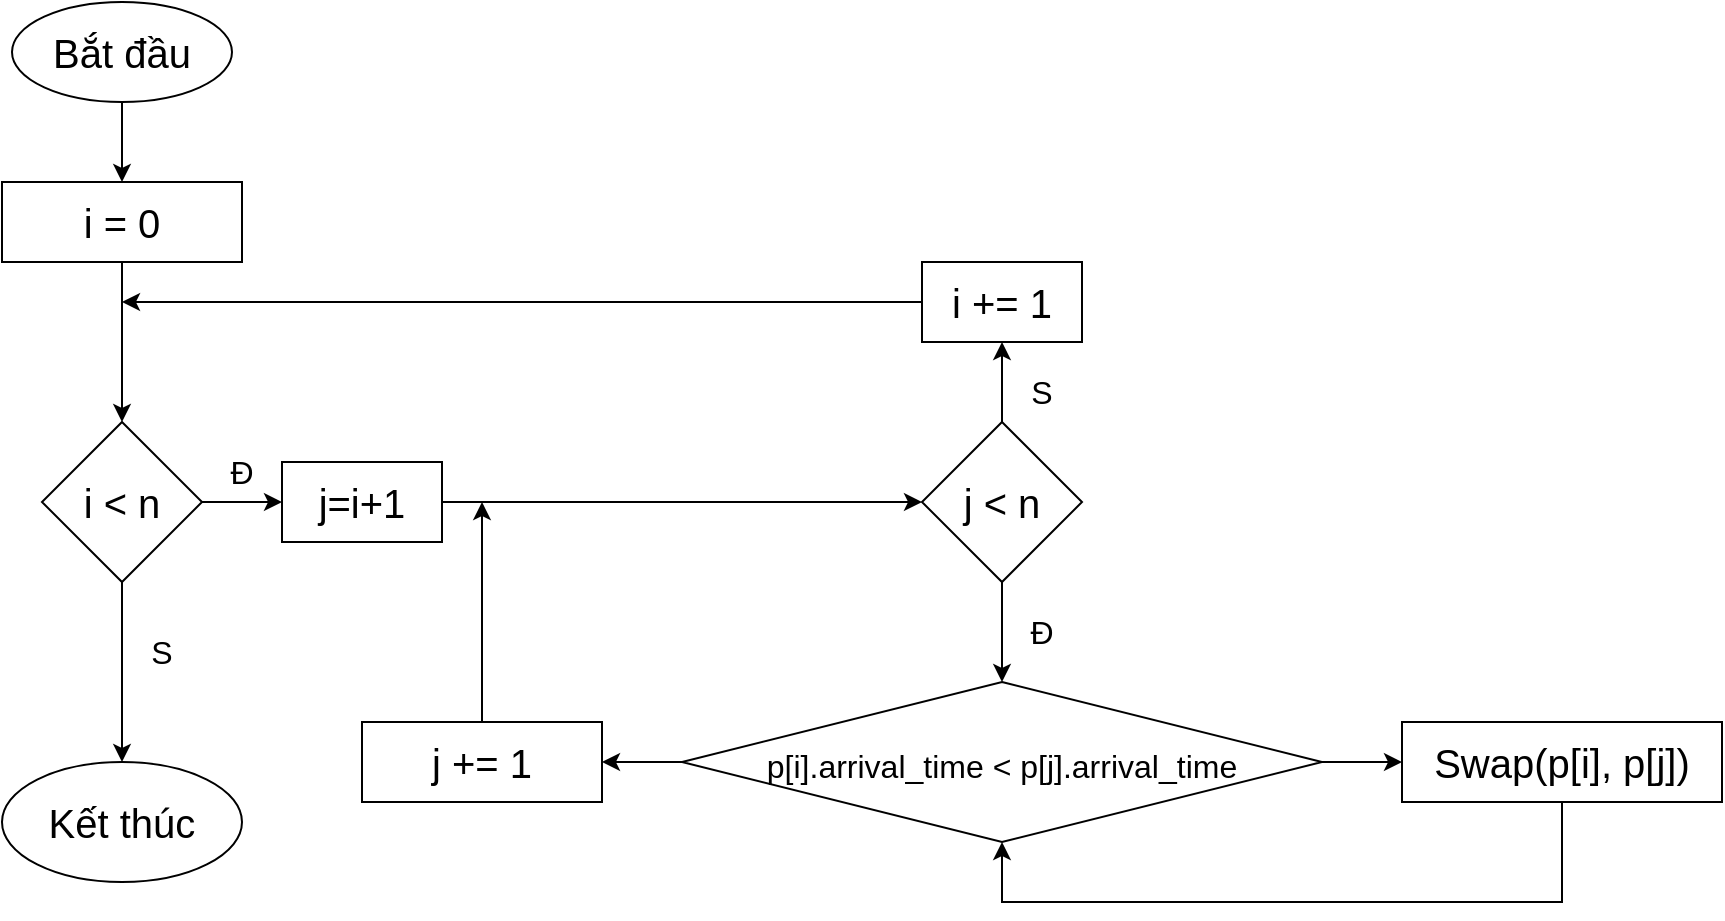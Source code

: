 <mxfile version="15.8.3" type="google" pages="8"><diagram id="W3wRW2Vyu86LuM1_txnO" name="Hàm sort các tiến trình theo arrival_time."><mxGraphModel dx="1634" dy="763" grid="1" gridSize="10" guides="1" tooltips="1" connect="1" arrows="1" fold="1" page="1" pageScale="1" pageWidth="850" pageHeight="1100" math="0" shadow="0"><root><mxCell id="0"/><mxCell id="1" parent="0"/><mxCell id="Qrn6l4va-kTum188MktS-3" style="edgeStyle=orthogonalEdgeStyle;rounded=0;orthogonalLoop=1;jettySize=auto;html=1;entryX=0.5;entryY=0;entryDx=0;entryDy=0;fontSize=20;" parent="1" source="Qrn6l4va-kTum188MktS-1" target="Qrn6l4va-kTum188MktS-2" edge="1"><mxGeometry relative="1" as="geometry"/></mxCell><mxCell id="Qrn6l4va-kTum188MktS-1" value="&lt;font style=&quot;font-size: 20px&quot;&gt;Bắt đầu&lt;/font&gt;" style="ellipse;whiteSpace=wrap;html=1;" parent="1" vertex="1"><mxGeometry x="265" y="30" width="110" height="50" as="geometry"/></mxCell><mxCell id="Qrn6l4va-kTum188MktS-5" style="edgeStyle=orthogonalEdgeStyle;rounded=0;orthogonalLoop=1;jettySize=auto;html=1;entryX=0.5;entryY=0;entryDx=0;entryDy=0;fontSize=20;" parent="1" source="Qrn6l4va-kTum188MktS-2" target="Qrn6l4va-kTum188MktS-4" edge="1"><mxGeometry relative="1" as="geometry"/></mxCell><mxCell id="Qrn6l4va-kTum188MktS-2" value="i = 0" style="rounded=0;whiteSpace=wrap;html=1;fontSize=20;" parent="1" vertex="1"><mxGeometry x="260" y="120" width="120" height="40" as="geometry"/></mxCell><mxCell id="Qrn6l4va-kTum188MktS-7" value="" style="edgeStyle=orthogonalEdgeStyle;rounded=0;orthogonalLoop=1;jettySize=auto;html=1;fontSize=20;" parent="1" source="Qrn6l4va-kTum188MktS-4" target="Qrn6l4va-kTum188MktS-6" edge="1"><mxGeometry relative="1" as="geometry"/></mxCell><mxCell id="Qrn6l4va-kTum188MktS-21" value="" style="edgeStyle=orthogonalEdgeStyle;rounded=0;orthogonalLoop=1;jettySize=auto;html=1;fontSize=16;" parent="1" source="Qrn6l4va-kTum188MktS-4" target="Qrn6l4va-kTum188MktS-20" edge="1"><mxGeometry relative="1" as="geometry"/></mxCell><mxCell id="Qrn6l4va-kTum188MktS-4" value="i &amp;lt; n" style="rhombus;whiteSpace=wrap;html=1;fontSize=20;" parent="1" vertex="1"><mxGeometry x="280" y="240" width="80" height="80" as="geometry"/></mxCell><mxCell id="Qrn6l4va-kTum188MktS-9" value="" style="edgeStyle=orthogonalEdgeStyle;rounded=0;orthogonalLoop=1;jettySize=auto;html=1;fontSize=20;" parent="1" source="Qrn6l4va-kTum188MktS-6" target="Qrn6l4va-kTum188MktS-8" edge="1"><mxGeometry relative="1" as="geometry"/></mxCell><mxCell id="Qrn6l4va-kTum188MktS-6" value="j=i+1" style="whiteSpace=wrap;html=1;fontSize=20;" parent="1" vertex="1"><mxGeometry x="400" y="260" width="80" height="40" as="geometry"/></mxCell><mxCell id="Qrn6l4va-kTum188MktS-11" value="" style="edgeStyle=orthogonalEdgeStyle;rounded=0;orthogonalLoop=1;jettySize=auto;html=1;fontSize=20;" parent="1" source="Qrn6l4va-kTum188MktS-8" target="Qrn6l4va-kTum188MktS-10" edge="1"><mxGeometry relative="1" as="geometry"/></mxCell><mxCell id="Qrn6l4va-kTum188MktS-18" value="" style="edgeStyle=orthogonalEdgeStyle;rounded=0;orthogonalLoop=1;jettySize=auto;html=1;fontSize=16;" parent="1" source="Qrn6l4va-kTum188MktS-8" target="Qrn6l4va-kTum188MktS-17" edge="1"><mxGeometry relative="1" as="geometry"/></mxCell><mxCell id="Qrn6l4va-kTum188MktS-8" value="j &amp;lt; n" style="rhombus;whiteSpace=wrap;html=1;fontSize=20;" parent="1" vertex="1"><mxGeometry x="720" y="240" width="80" height="80" as="geometry"/></mxCell><mxCell id="Qrn6l4va-kTum188MktS-13" value="" style="edgeStyle=orthogonalEdgeStyle;rounded=0;orthogonalLoop=1;jettySize=auto;html=1;fontSize=16;" parent="1" source="Qrn6l4va-kTum188MktS-10" target="Qrn6l4va-kTum188MktS-12" edge="1"><mxGeometry relative="1" as="geometry"/></mxCell><mxCell id="Qrn6l4va-kTum188MktS-16" value="" style="edgeStyle=orthogonalEdgeStyle;rounded=0;orthogonalLoop=1;jettySize=auto;html=1;fontSize=16;" parent="1" source="Qrn6l4va-kTum188MktS-10" target="Qrn6l4va-kTum188MktS-15" edge="1"><mxGeometry relative="1" as="geometry"/></mxCell><mxCell id="Qrn6l4va-kTum188MktS-10" value="&lt;font style=&quot;font-size: 16px&quot;&gt;p[i].arrival_time &amp;lt; p[j].arrival_time&lt;br&gt;&lt;/font&gt;" style="rhombus;whiteSpace=wrap;html=1;fontSize=20;" parent="1" vertex="1"><mxGeometry x="600" y="370" width="320" height="80" as="geometry"/></mxCell><mxCell id="Qrn6l4va-kTum188MktS-14" style="edgeStyle=orthogonalEdgeStyle;rounded=0;orthogonalLoop=1;jettySize=auto;html=1;fontSize=16;entryX=0.5;entryY=1;entryDx=0;entryDy=0;exitX=0.5;exitY=1;exitDx=0;exitDy=0;" parent="1" source="Qrn6l4va-kTum188MktS-12" target="Qrn6l4va-kTum188MktS-10" edge="1"><mxGeometry relative="1" as="geometry"><mxPoint x="980" y="600" as="targetPoint"/><Array as="points"><mxPoint x="1040" y="480"/><mxPoint x="760" y="480"/></Array></mxGeometry></mxCell><mxCell id="Qrn6l4va-kTum188MktS-12" value="Swap(p[i], p[j])" style="whiteSpace=wrap;html=1;fontSize=20;" parent="1" vertex="1"><mxGeometry x="960" y="390" width="160" height="40" as="geometry"/></mxCell><mxCell id="Qrn6l4va-kTum188MktS-22" style="edgeStyle=orthogonalEdgeStyle;rounded=0;orthogonalLoop=1;jettySize=auto;html=1;fontSize=16;" parent="1" source="Qrn6l4va-kTum188MktS-15" edge="1"><mxGeometry relative="1" as="geometry"><mxPoint x="500" y="280" as="targetPoint"/></mxGeometry></mxCell><mxCell id="Qrn6l4va-kTum188MktS-15" value="j += 1" style="whiteSpace=wrap;html=1;fontSize=20;" parent="1" vertex="1"><mxGeometry x="440" y="390" width="120" height="40" as="geometry"/></mxCell><mxCell id="Qrn6l4va-kTum188MktS-19" style="edgeStyle=orthogonalEdgeStyle;rounded=0;orthogonalLoop=1;jettySize=auto;html=1;fontSize=16;" parent="1" source="Qrn6l4va-kTum188MktS-17" edge="1"><mxGeometry relative="1" as="geometry"><mxPoint x="320" y="180" as="targetPoint"/><Array as="points"><mxPoint x="320" y="180"/></Array></mxGeometry></mxCell><mxCell id="Qrn6l4va-kTum188MktS-17" value="i += 1" style="whiteSpace=wrap;html=1;fontSize=20;" parent="1" vertex="1"><mxGeometry x="720" y="160" width="80" height="40" as="geometry"/></mxCell><mxCell id="Qrn6l4va-kTum188MktS-20" value="Kết thúc" style="ellipse;whiteSpace=wrap;html=1;fontSize=20;" parent="1" vertex="1"><mxGeometry x="260" y="410" width="120" height="60" as="geometry"/></mxCell><mxCell id="Qrn6l4va-kTum188MktS-23" value="S" style="text;html=1;strokeColor=none;fillColor=none;align=center;verticalAlign=middle;whiteSpace=wrap;rounded=0;fontSize=16;" parent="1" vertex="1"><mxGeometry x="750" y="210" width="60" height="30" as="geometry"/></mxCell><mxCell id="Qrn6l4va-kTum188MktS-24" value="Đ" style="text;html=1;strokeColor=none;fillColor=none;align=center;verticalAlign=middle;whiteSpace=wrap;rounded=0;fontSize=16;" parent="1" vertex="1"><mxGeometry x="750" y="330" width="60" height="30" as="geometry"/></mxCell><mxCell id="Qrn6l4va-kTum188MktS-25" value="Đ" style="text;html=1;strokeColor=none;fillColor=none;align=center;verticalAlign=middle;whiteSpace=wrap;rounded=0;fontSize=16;" parent="1" vertex="1"><mxGeometry x="350" y="250" width="60" height="30" as="geometry"/></mxCell><mxCell id="Qrn6l4va-kTum188MktS-26" value="S" style="text;html=1;strokeColor=none;fillColor=none;align=center;verticalAlign=middle;whiteSpace=wrap;rounded=0;fontSize=16;" parent="1" vertex="1"><mxGeometry x="310" y="340" width="60" height="30" as="geometry"/></mxCell></root></mxGraphModel></diagram><diagram id="rzssq2iSO-bvoqC0BBKQ" name="Hàm sort các tiến trình theo burst_time. "><mxGraphModel dx="1634" dy="763" grid="1" gridSize="10" guides="1" tooltips="1" connect="1" arrows="1" fold="1" page="1" pageScale="1" pageWidth="850" pageHeight="1100" math="0" shadow="0"><root><mxCell id="AWt7kA_ofD8HGTIVJo92-0"/><mxCell id="AWt7kA_ofD8HGTIVJo92-1" parent="AWt7kA_ofD8HGTIVJo92-0"/><mxCell id="AWt7kA_ofD8HGTIVJo92-2" style="edgeStyle=orthogonalEdgeStyle;rounded=0;orthogonalLoop=1;jettySize=auto;html=1;entryX=0.5;entryY=0;entryDx=0;entryDy=0;fontSize=20;" parent="AWt7kA_ofD8HGTIVJo92-1" source="AWt7kA_ofD8HGTIVJo92-3" target="AWt7kA_ofD8HGTIVJo92-5" edge="1"><mxGeometry relative="1" as="geometry"/></mxCell><mxCell id="AWt7kA_ofD8HGTIVJo92-3" value="&lt;font style=&quot;font-size: 20px&quot;&gt;Bắt đầu&lt;/font&gt;" style="ellipse;whiteSpace=wrap;html=1;" parent="AWt7kA_ofD8HGTIVJo92-1" vertex="1"><mxGeometry x="265" y="30" width="110" height="50" as="geometry"/></mxCell><mxCell id="AWt7kA_ofD8HGTIVJo92-4" style="edgeStyle=orthogonalEdgeStyle;rounded=0;orthogonalLoop=1;jettySize=auto;html=1;entryX=0.5;entryY=0;entryDx=0;entryDy=0;fontSize=20;" parent="AWt7kA_ofD8HGTIVJo92-1" source="AWt7kA_ofD8HGTIVJo92-5" target="AWt7kA_ofD8HGTIVJo92-8" edge="1"><mxGeometry relative="1" as="geometry"/></mxCell><mxCell id="AWt7kA_ofD8HGTIVJo92-5" value="i = 0" style="rounded=0;whiteSpace=wrap;html=1;fontSize=20;" parent="AWt7kA_ofD8HGTIVJo92-1" vertex="1"><mxGeometry x="260" y="120" width="120" height="40" as="geometry"/></mxCell><mxCell id="AWt7kA_ofD8HGTIVJo92-6" value="" style="edgeStyle=orthogonalEdgeStyle;rounded=0;orthogonalLoop=1;jettySize=auto;html=1;fontSize=20;" parent="AWt7kA_ofD8HGTIVJo92-1" source="AWt7kA_ofD8HGTIVJo92-8" target="AWt7kA_ofD8HGTIVJo92-10" edge="1"><mxGeometry relative="1" as="geometry"/></mxCell><mxCell id="AWt7kA_ofD8HGTIVJo92-7" value="" style="edgeStyle=orthogonalEdgeStyle;rounded=0;orthogonalLoop=1;jettySize=auto;html=1;fontSize=16;" parent="AWt7kA_ofD8HGTIVJo92-1" source="AWt7kA_ofD8HGTIVJo92-8" target="AWt7kA_ofD8HGTIVJo92-23" edge="1"><mxGeometry relative="1" as="geometry"/></mxCell><mxCell id="AWt7kA_ofD8HGTIVJo92-8" value="i &amp;lt; n - 1" style="rhombus;whiteSpace=wrap;html=1;fontSize=20;" parent="AWt7kA_ofD8HGTIVJo92-1" vertex="1"><mxGeometry x="270" y="240" width="100" height="80" as="geometry"/></mxCell><mxCell id="AWt7kA_ofD8HGTIVJo92-9" value="" style="edgeStyle=orthogonalEdgeStyle;rounded=0;orthogonalLoop=1;jettySize=auto;html=1;fontSize=20;" parent="AWt7kA_ofD8HGTIVJo92-1" source="AWt7kA_ofD8HGTIVJo92-10" target="AWt7kA_ofD8HGTIVJo92-13" edge="1"><mxGeometry relative="1" as="geometry"/></mxCell><mxCell id="AWt7kA_ofD8HGTIVJo92-10" value="j=i+1" style="whiteSpace=wrap;html=1;fontSize=20;" parent="AWt7kA_ofD8HGTIVJo92-1" vertex="1"><mxGeometry x="440" y="260" width="80" height="40" as="geometry"/></mxCell><mxCell id="AWt7kA_ofD8HGTIVJo92-11" value="" style="edgeStyle=orthogonalEdgeStyle;rounded=0;orthogonalLoop=1;jettySize=auto;html=1;fontSize=20;" parent="AWt7kA_ofD8HGTIVJo92-1" source="AWt7kA_ofD8HGTIVJo92-13" target="AWt7kA_ofD8HGTIVJo92-16" edge="1"><mxGeometry relative="1" as="geometry"/></mxCell><mxCell id="AWt7kA_ofD8HGTIVJo92-12" value="" style="edgeStyle=orthogonalEdgeStyle;rounded=0;orthogonalLoop=1;jettySize=auto;html=1;fontSize=16;" parent="AWt7kA_ofD8HGTIVJo92-1" source="AWt7kA_ofD8HGTIVJo92-13" target="AWt7kA_ofD8HGTIVJo92-22" edge="1"><mxGeometry relative="1" as="geometry"/></mxCell><mxCell id="AWt7kA_ofD8HGTIVJo92-13" value="j &amp;lt; n" style="rhombus;whiteSpace=wrap;html=1;fontSize=20;" parent="AWt7kA_ofD8HGTIVJo92-1" vertex="1"><mxGeometry x="790" y="240" width="80" height="80" as="geometry"/></mxCell><mxCell id="AWt7kA_ofD8HGTIVJo92-14" value="" style="edgeStyle=orthogonalEdgeStyle;rounded=0;orthogonalLoop=1;jettySize=auto;html=1;fontSize=16;" parent="AWt7kA_ofD8HGTIVJo92-1" source="AWt7kA_ofD8HGTIVJo92-16" target="AWt7kA_ofD8HGTIVJo92-18" edge="1"><mxGeometry relative="1" as="geometry"/></mxCell><mxCell id="AWt7kA_ofD8HGTIVJo92-15" value="" style="edgeStyle=orthogonalEdgeStyle;rounded=0;orthogonalLoop=1;jettySize=auto;html=1;fontSize=16;" parent="AWt7kA_ofD8HGTIVJo92-1" source="AWt7kA_ofD8HGTIVJo92-16" target="AWt7kA_ofD8HGTIVJo92-20" edge="1"><mxGeometry relative="1" as="geometry"/></mxCell><mxCell id="AWt7kA_ofD8HGTIVJo92-16" value="&lt;div style=&quot;font-size: 16px&quot;&gt;&lt;font style=&quot;font-size: 16px&quot;&gt;p[i].burst_time &amp;lt; p[j].bust_time&lt;br&gt;&lt;/font&gt;&lt;/div&gt;&lt;div style=&quot;font-size: 16px&quot;&gt;&lt;font style=&quot;font-size: 16px&quot;&gt;p[i].arrival &amp;lt;= time_current&lt;br&gt;&lt;/font&gt;&lt;/div&gt;" style="rhombus;whiteSpace=wrap;html=1;fontSize=20;" parent="AWt7kA_ofD8HGTIVJo92-1" vertex="1"><mxGeometry x="670" y="370" width="320" height="100" as="geometry"/></mxCell><mxCell id="AWt7kA_ofD8HGTIVJo92-17" style="edgeStyle=orthogonalEdgeStyle;rounded=0;orthogonalLoop=1;jettySize=auto;html=1;fontSize=16;entryX=0.5;entryY=1;entryDx=0;entryDy=0;exitX=0.5;exitY=1;exitDx=0;exitDy=0;" parent="AWt7kA_ofD8HGTIVJo92-1" source="AWt7kA_ofD8HGTIVJo92-18" target="AWt7kA_ofD8HGTIVJo92-16" edge="1"><mxGeometry relative="1" as="geometry"><mxPoint x="1050" y="600" as="targetPoint"/><Array as="points"><mxPoint x="1110" y="440"/><mxPoint x="1110" y="500"/><mxPoint x="830" y="500"/></Array></mxGeometry></mxCell><mxCell id="AWt7kA_ofD8HGTIVJo92-18" value="Swap(p[i], p[j])" style="whiteSpace=wrap;html=1;fontSize=20;" parent="AWt7kA_ofD8HGTIVJo92-1" vertex="1"><mxGeometry x="1040" y="400" width="160" height="40" as="geometry"/></mxCell><mxCell id="AWt7kA_ofD8HGTIVJo92-19" style="edgeStyle=orthogonalEdgeStyle;rounded=0;orthogonalLoop=1;jettySize=auto;html=1;fontSize=16;" parent="AWt7kA_ofD8HGTIVJo92-1" source="AWt7kA_ofD8HGTIVJo92-20" edge="1"><mxGeometry relative="1" as="geometry"><mxPoint x="560" y="280" as="targetPoint"/></mxGeometry></mxCell><mxCell id="AWt7kA_ofD8HGTIVJo92-20" value="j += 1" style="whiteSpace=wrap;html=1;fontSize=20;" parent="AWt7kA_ofD8HGTIVJo92-1" vertex="1"><mxGeometry x="500" y="400" width="120" height="40" as="geometry"/></mxCell><mxCell id="AWt7kA_ofD8HGTIVJo92-21" style="edgeStyle=orthogonalEdgeStyle;rounded=0;orthogonalLoop=1;jettySize=auto;html=1;fontSize=16;" parent="AWt7kA_ofD8HGTIVJo92-1" source="AWt7kA_ofD8HGTIVJo92-22" edge="1"><mxGeometry relative="1" as="geometry"><mxPoint x="320" y="180" as="targetPoint"/><Array as="points"><mxPoint x="320" y="180"/></Array></mxGeometry></mxCell><mxCell id="AWt7kA_ofD8HGTIVJo92-22" value="i += 1" style="whiteSpace=wrap;html=1;fontSize=20;" parent="AWt7kA_ofD8HGTIVJo92-1" vertex="1"><mxGeometry x="790" y="160" width="80" height="40" as="geometry"/></mxCell><mxCell id="AWt7kA_ofD8HGTIVJo92-23" value="Kết thúc" style="ellipse;whiteSpace=wrap;html=1;fontSize=20;" parent="AWt7kA_ofD8HGTIVJo92-1" vertex="1"><mxGeometry x="260" y="410" width="120" height="60" as="geometry"/></mxCell><mxCell id="AWt7kA_ofD8HGTIVJo92-24" value="S" style="text;html=1;strokeColor=none;fillColor=none;align=center;verticalAlign=middle;whiteSpace=wrap;rounded=0;fontSize=16;" parent="AWt7kA_ofD8HGTIVJo92-1" vertex="1"><mxGeometry x="820" y="210" width="60" height="30" as="geometry"/></mxCell><mxCell id="AWt7kA_ofD8HGTIVJo92-25" value="Đ" style="text;html=1;strokeColor=none;fillColor=none;align=center;verticalAlign=middle;whiteSpace=wrap;rounded=0;fontSize=16;" parent="AWt7kA_ofD8HGTIVJo92-1" vertex="1"><mxGeometry x="820" y="330" width="60" height="30" as="geometry"/></mxCell><mxCell id="AWt7kA_ofD8HGTIVJo92-26" value="Đ" style="text;html=1;strokeColor=none;fillColor=none;align=center;verticalAlign=middle;whiteSpace=wrap;rounded=0;fontSize=16;" parent="AWt7kA_ofD8HGTIVJo92-1" vertex="1"><mxGeometry x="370" y="250" width="60" height="30" as="geometry"/></mxCell><mxCell id="AWt7kA_ofD8HGTIVJo92-27" value="S" style="text;html=1;strokeColor=none;fillColor=none;align=center;verticalAlign=middle;whiteSpace=wrap;rounded=0;fontSize=16;" parent="AWt7kA_ofD8HGTIVJo92-1" vertex="1"><mxGeometry x="310" y="340" width="60" height="30" as="geometry"/></mxCell></root></mxGraphModel></diagram><diagram id="b52M9w41GnhfxT6Rw7ci" name="Lưu đồ SJF"><mxGraphModel dx="2233" dy="763" grid="1" gridSize="10" guides="1" tooltips="1" connect="1" arrows="1" fold="1" page="1" pageScale="1" pageWidth="850" pageHeight="1100" math="0" shadow="0"><root><mxCell id="HfE_7LAHEG2x4VnNX7DZ-0"/><mxCell id="HfE_7LAHEG2x4VnNX7DZ-1" parent="HfE_7LAHEG2x4VnNX7DZ-0"/><mxCell id="HfE_7LAHEG2x4VnNX7DZ-8" value="" style="edgeStyle=orthogonalEdgeStyle;rounded=0;orthogonalLoop=1;jettySize=auto;html=1;fontSize=16;" parent="HfE_7LAHEG2x4VnNX7DZ-1" source="HfE_7LAHEG2x4VnNX7DZ-2" target="HfE_7LAHEG2x4VnNX7DZ-7" edge="1"><mxGeometry relative="1" as="geometry"/></mxCell><mxCell id="HfE_7LAHEG2x4VnNX7DZ-2" value="Nhập n" style="shape=parallelogram;perimeter=parallelogramPerimeter;whiteSpace=wrap;html=1;fixedSize=1;fontSize=16;" parent="HfE_7LAHEG2x4VnNX7DZ-1" vertex="1"><mxGeometry x="80" y="80" width="120" height="40" as="geometry"/></mxCell><mxCell id="HfE_7LAHEG2x4VnNX7DZ-3" value="Process" style="swimlane;fontStyle=1;childLayout=stackLayout;horizontal=1;startSize=30;horizontalStack=0;resizeParent=1;resizeParentMax=0;resizeLast=0;collapsible=1;marginBottom=0;fontSize=16;" parent="HfE_7LAHEG2x4VnNX7DZ-1" vertex="1"><mxGeometry x="320" y="80" width="140" height="120" as="geometry"><mxRectangle x="170" y="340" width="60" height="30" as="alternateBounds"/></mxGeometry></mxCell><mxCell id="HfE_7LAHEG2x4VnNX7DZ-4" value="int name;" style="text;strokeColor=none;fillColor=none;align=left;verticalAlign=middle;spacingLeft=4;spacingRight=4;overflow=hidden;points=[[0,0.5],[1,0.5]];portConstraint=eastwest;rotatable=0;fontSize=16;" parent="HfE_7LAHEG2x4VnNX7DZ-3" vertex="1"><mxGeometry y="30" width="140" height="30" as="geometry"/></mxCell><mxCell id="HfE_7LAHEG2x4VnNX7DZ-5" value="int bust_time;" style="text;strokeColor=none;fillColor=none;align=left;verticalAlign=middle;spacingLeft=4;spacingRight=4;overflow=hidden;points=[[0,0.5],[1,0.5]];portConstraint=eastwest;rotatable=0;fontSize=16;" parent="HfE_7LAHEG2x4VnNX7DZ-3" vertex="1"><mxGeometry y="60" width="140" height="30" as="geometry"/></mxCell><mxCell id="HfE_7LAHEG2x4VnNX7DZ-6" value="int arrival_time;" style="text;strokeColor=none;fillColor=none;align=left;verticalAlign=middle;spacingLeft=4;spacingRight=4;overflow=hidden;points=[[0,0.5],[1,0.5]];portConstraint=eastwest;rotatable=0;fontSize=16;" parent="HfE_7LAHEG2x4VnNX7DZ-3" vertex="1"><mxGeometry y="90" width="140" height="30" as="geometry"/></mxCell><mxCell id="HfE_7LAHEG2x4VnNX7DZ-10" value="" style="edgeStyle=orthogonalEdgeStyle;rounded=0;orthogonalLoop=1;jettySize=auto;html=1;fontSize=16;" parent="HfE_7LAHEG2x4VnNX7DZ-1" source="HfE_7LAHEG2x4VnNX7DZ-7" target="HfE_7LAHEG2x4VnNX7DZ-9" edge="1"><mxGeometry relative="1" as="geometry"/></mxCell><mxCell id="HfE_7LAHEG2x4VnNX7DZ-7" value="&lt;div&gt;i = 0;&lt;/div&gt;&lt;div&gt;avg_waiting_time = 0;&lt;br&gt;&lt;/div&gt;&lt;div&gt;avg_turn_around_time = 0;&lt;br&gt;&lt;/div&gt;" style="whiteSpace=wrap;html=1;fontSize=16;" parent="HfE_7LAHEG2x4VnNX7DZ-1" vertex="1"><mxGeometry x="42.5" y="180" width="195" height="60" as="geometry"/></mxCell><mxCell id="HfE_7LAHEG2x4VnNX7DZ-12" value="" style="edgeStyle=orthogonalEdgeStyle;rounded=0;orthogonalLoop=1;jettySize=auto;html=1;fontSize=16;" parent="HfE_7LAHEG2x4VnNX7DZ-1" source="HfE_7LAHEG2x4VnNX7DZ-9" target="HfE_7LAHEG2x4VnNX7DZ-11" edge="1"><mxGeometry relative="1" as="geometry"/></mxCell><mxCell id="HfE_7LAHEG2x4VnNX7DZ-9" value="input(p,n)" style="whiteSpace=wrap;html=1;fontSize=16;" parent="HfE_7LAHEG2x4VnNX7DZ-1" vertex="1"><mxGeometry x="90" y="280" width="100" height="40" as="geometry"/></mxCell><mxCell id="HfE_7LAHEG2x4VnNX7DZ-15" value="" style="edgeStyle=orthogonalEdgeStyle;rounded=0;orthogonalLoop=1;jettySize=auto;html=1;fontSize=16;" parent="HfE_7LAHEG2x4VnNX7DZ-1" source="HfE_7LAHEG2x4VnNX7DZ-11" target="HfE_7LAHEG2x4VnNX7DZ-14" edge="1"><mxGeometry relative="1" as="geometry"/></mxCell><mxCell id="HfE_7LAHEG2x4VnNX7DZ-11" value="sortByArrivalTime" style="whiteSpace=wrap;html=1;fontSize=16;" parent="HfE_7LAHEG2x4VnNX7DZ-1" vertex="1"><mxGeometry x="70" y="360" width="140" height="40" as="geometry"/></mxCell><mxCell id="HfE_7LAHEG2x4VnNX7DZ-17" value="" style="edgeStyle=orthogonalEdgeStyle;rounded=0;orthogonalLoop=1;jettySize=auto;html=1;fontSize=16;" parent="HfE_7LAHEG2x4VnNX7DZ-1" source="HfE_7LAHEG2x4VnNX7DZ-14" target="HfE_7LAHEG2x4VnNX7DZ-16" edge="1"><mxGeometry relative="1" as="geometry"/></mxCell><mxCell id="HfE_7LAHEG2x4VnNX7DZ-14" value="&lt;div&gt;i = 0;&lt;/div&gt;&lt;div&gt;time_current = p[n-1].arrival_time;&lt;br&gt;&lt;/div&gt;" style="whiteSpace=wrap;html=1;fontSize=16;" parent="HfE_7LAHEG2x4VnNX7DZ-1" vertex="1"><mxGeometry x="10" y="430" width="260" height="50" as="geometry"/></mxCell><mxCell id="HfE_7LAHEG2x4VnNX7DZ-19" value="" style="edgeStyle=orthogonalEdgeStyle;rounded=0;orthogonalLoop=1;jettySize=auto;html=1;fontSize=16;" parent="HfE_7LAHEG2x4VnNX7DZ-1" source="HfE_7LAHEG2x4VnNX7DZ-16" target="HfE_7LAHEG2x4VnNX7DZ-18" edge="1"><mxGeometry relative="1" as="geometry"/></mxCell><mxCell id="L7kiSVciIeZhOWFnaTbH-2" value="" style="edgeStyle=orthogonalEdgeStyle;rounded=0;orthogonalLoop=1;jettySize=auto;html=1;fontSize=16;" parent="HfE_7LAHEG2x4VnNX7DZ-1" source="HfE_7LAHEG2x4VnNX7DZ-16" target="L7kiSVciIeZhOWFnaTbH-1" edge="1"><mxGeometry relative="1" as="geometry"/></mxCell><mxCell id="HfE_7LAHEG2x4VnNX7DZ-16" value="i &amp;lt; n" style="rhombus;whiteSpace=wrap;html=1;fontSize=16;" parent="HfE_7LAHEG2x4VnNX7DZ-1" vertex="1"><mxGeometry x="100" y="525" width="80" height="80" as="geometry"/></mxCell><mxCell id="HfE_7LAHEG2x4VnNX7DZ-21" value="" style="edgeStyle=orthogonalEdgeStyle;rounded=0;orthogonalLoop=1;jettySize=auto;html=1;fontSize=16;" parent="HfE_7LAHEG2x4VnNX7DZ-1" source="HfE_7LAHEG2x4VnNX7DZ-18" target="HfE_7LAHEG2x4VnNX7DZ-20" edge="1"><mxGeometry relative="1" as="geometry"/></mxCell><mxCell id="HfE_7LAHEG2x4VnNX7DZ-18" value="&lt;div&gt;Xuất avg_waiting_time;&lt;/div&gt;&lt;div&gt;avg_turn_around_time;&lt;br&gt;&lt;/div&gt;" style="shape=parallelogram;perimeter=parallelogramPerimeter;whiteSpace=wrap;html=1;fixedSize=1;fontSize=16;" parent="HfE_7LAHEG2x4VnNX7DZ-1" vertex="1"><mxGeometry x="-180" y="535" width="220" height="60" as="geometry"/></mxCell><mxCell id="HfE_7LAHEG2x4VnNX7DZ-20" value="Kết thúc" style="ellipse;whiteSpace=wrap;html=1;fontSize=16;" parent="HfE_7LAHEG2x4VnNX7DZ-1" vertex="1"><mxGeometry x="-130" y="675" width="120" height="60" as="geometry"/></mxCell><mxCell id="L7kiSVciIeZhOWFnaTbH-0" value="S" style="text;html=1;strokeColor=none;fillColor=none;align=center;verticalAlign=middle;whiteSpace=wrap;rounded=0;fontSize=16;" parent="HfE_7LAHEG2x4VnNX7DZ-1" vertex="1"><mxGeometry x="40" y="535" width="60" height="30" as="geometry"/></mxCell><mxCell id="L7kiSVciIeZhOWFnaTbH-5" value="" style="edgeStyle=orthogonalEdgeStyle;rounded=0;orthogonalLoop=1;jettySize=auto;html=1;fontSize=16;" parent="HfE_7LAHEG2x4VnNX7DZ-1" source="L7kiSVciIeZhOWFnaTbH-1" target="L7kiSVciIeZhOWFnaTbH-4" edge="1"><mxGeometry relative="1" as="geometry"/></mxCell><mxCell id="L7kiSVciIeZhOWFnaTbH-1" value="time_current += p[n-1].burst_time" style="whiteSpace=wrap;html=1;fontSize=16;" parent="HfE_7LAHEG2x4VnNX7DZ-1" vertex="1"><mxGeometry x="360" y="542.5" width="260" height="45" as="geometry"/></mxCell><mxCell id="L7kiSVciIeZhOWFnaTbH-3" value="Đ" style="text;html=1;strokeColor=none;fillColor=none;align=center;verticalAlign=middle;whiteSpace=wrap;rounded=0;fontSize=16;" parent="HfE_7LAHEG2x4VnNX7DZ-1" vertex="1"><mxGeometry x="177.5" y="535" width="60" height="30" as="geometry"/></mxCell><mxCell id="L7kiSVciIeZhOWFnaTbH-7" value="" style="edgeStyle=orthogonalEdgeStyle;rounded=0;orthogonalLoop=1;jettySize=auto;html=1;fontSize=16;" parent="HfE_7LAHEG2x4VnNX7DZ-1" source="L7kiSVciIeZhOWFnaTbH-4" target="L7kiSVciIeZhOWFnaTbH-6" edge="1"><mxGeometry relative="1" as="geometry"/></mxCell><mxCell id="L7kiSVciIeZhOWFnaTbH-4" value="&lt;div&gt;Start = time_current - p[n-1].burst_time;&lt;/div&gt;&lt;div&gt;TAT = time_current - p[n-1].arrival_time;&lt;/div&gt;&lt;div&gt;End = time_current;&lt;br&gt;&lt;/div&gt;" style="whiteSpace=wrap;html=1;fontSize=16;" parent="HfE_7LAHEG2x4VnNX7DZ-1" vertex="1"><mxGeometry x="345" y="640" width="290" height="60" as="geometry"/></mxCell><mxCell id="L7kiSVciIeZhOWFnaTbH-9" value="" style="edgeStyle=orthogonalEdgeStyle;rounded=0;orthogonalLoop=1;jettySize=auto;html=1;fontSize=16;" parent="HfE_7LAHEG2x4VnNX7DZ-1" source="L7kiSVciIeZhOWFnaTbH-6" target="L7kiSVciIeZhOWFnaTbH-8" edge="1"><mxGeometry relative="1" as="geometry"/></mxCell><mxCell id="L7kiSVciIeZhOWFnaTbH-6" value="&lt;div&gt;avg_waiting_time += Start - p[n-1].arrival;&lt;/div&gt;&lt;div&gt;avg_turn_around_time += TAT&lt;br&gt;&lt;/div&gt;" style="whiteSpace=wrap;html=1;fontSize=16;" parent="HfE_7LAHEG2x4VnNX7DZ-1" vertex="1"><mxGeometry x="331.25" y="760" width="317.5" height="60" as="geometry"/></mxCell><mxCell id="L7kiSVciIeZhOWFnaTbH-11" value="" style="edgeStyle=orthogonalEdgeStyle;rounded=0;orthogonalLoop=1;jettySize=auto;html=1;fontSize=16;" parent="HfE_7LAHEG2x4VnNX7DZ-1" source="L7kiSVciIeZhOWFnaTbH-8" target="L7kiSVciIeZhOWFnaTbH-10" edge="1"><mxGeometry relative="1" as="geometry"/></mxCell><mxCell id="L7kiSVciIeZhOWFnaTbH-8" value="Xuất Start, TAT, End" style="shape=parallelogram;perimeter=parallelogramPerimeter;whiteSpace=wrap;html=1;fixedSize=1;fontSize=16;" parent="HfE_7LAHEG2x4VnNX7DZ-1" vertex="1"><mxGeometry x="395" y="870" width="190" height="50" as="geometry"/></mxCell><mxCell id="L7kiSVciIeZhOWFnaTbH-12" style="edgeStyle=orthogonalEdgeStyle;rounded=0;orthogonalLoop=1;jettySize=auto;html=1;fontSize=16;entryX=0.5;entryY=1;entryDx=0;entryDy=0;" parent="HfE_7LAHEG2x4VnNX7DZ-1" source="L7kiSVciIeZhOWFnaTbH-10" target="HfE_7LAHEG2x4VnNX7DZ-16" edge="1"><mxGeometry relative="1" as="geometry"><mxPoint x="100" y="980" as="targetPoint"/></mxGeometry></mxCell><mxCell id="L7kiSVciIeZhOWFnaTbH-10" value="sortByBurstTime(Process *p, n-1, time_current)" style="whiteSpace=wrap;html=1;fontSize=16;" parent="HfE_7LAHEG2x4VnNX7DZ-1" vertex="1"><mxGeometry x="315" y="960" width="350" height="40" as="geometry"/></mxCell><mxCell id="MtgmO9BPfFLyjKBJoykr-1" value="Lưu đồ giải thuật SJF" style="shape=note;size=20;whiteSpace=wrap;html=1;fontSize=16;fillColor=#dae8fc;strokeColor=#6c8ebf;" vertex="1" parent="HfE_7LAHEG2x4VnNX7DZ-1"><mxGeometry x="320" y="320" width="190" height="60" as="geometry"/></mxCell></root></mxGraphModel></diagram><diagram id="ZSyyQw6hfHCM_qbgn_1b" name="Hàm minBurstTime"><mxGraphModel dx="678" dy="774" grid="1" gridSize="10" guides="1" tooltips="1" connect="1" arrows="1" fold="1" page="1" pageScale="1" pageWidth="850" pageHeight="1100" math="0" shadow="0"><root><mxCell id="iR9TegAFBSi5PkHzDmsj-0"/><mxCell id="iR9TegAFBSi5PkHzDmsj-1" parent="iR9TegAFBSi5PkHzDmsj-0"/><mxCell id="POL9WPFUc9IcnhU4wjEH-0" style="edgeStyle=orthogonalEdgeStyle;rounded=0;orthogonalLoop=1;jettySize=auto;html=1;entryX=0.5;entryY=0;entryDx=0;entryDy=0;fontSize=20;" parent="iR9TegAFBSi5PkHzDmsj-1" source="POL9WPFUc9IcnhU4wjEH-1" target="POL9WPFUc9IcnhU4wjEH-3" edge="1"><mxGeometry relative="1" as="geometry"/></mxCell><mxCell id="POL9WPFUc9IcnhU4wjEH-1" value="&lt;div style=&quot;font-size: 16px&quot;&gt;&lt;font style=&quot;font-size: 16px&quot;&gt;Bắt đầu&lt;/font&gt;&lt;/div&gt;&lt;div style=&quot;font-size: 16px&quot;&gt;Process *p, int n&lt;br&gt;&lt;/div&gt;" style="ellipse;whiteSpace=wrap;html=1;" parent="iR9TegAFBSi5PkHzDmsj-1" vertex="1"><mxGeometry x="82.5" y="10" width="155" height="70" as="geometry"/></mxCell><mxCell id="POL9WPFUc9IcnhU4wjEH-2" style="edgeStyle=orthogonalEdgeStyle;rounded=0;orthogonalLoop=1;jettySize=auto;html=1;entryX=0.5;entryY=0;entryDx=0;entryDy=0;fontSize=20;" parent="iR9TegAFBSi5PkHzDmsj-1" source="POL9WPFUc9IcnhU4wjEH-3" target="POL9WPFUc9IcnhU4wjEH-6" edge="1"><mxGeometry relative="1" as="geometry"/></mxCell><mxCell id="POL9WPFUc9IcnhU4wjEH-3" value="&lt;div style=&quot;font-size: 16px&quot;&gt;&lt;font style=&quot;font-size: 16px&quot;&gt;i = 0&lt;/font&gt;&lt;/div&gt;&lt;div style=&quot;font-size: 16px&quot;&gt;&lt;font style=&quot;font-size: 16px&quot;&gt;&lt;font style=&quot;font-size: 16px&quot;&gt;int min&lt;/font&gt; = p[0].burst_time;&lt;/font&gt;&lt;/div&gt;&lt;div style=&quot;font-size: 16px&quot;&gt;&lt;font style=&quot;font-size: 16px&quot;&gt;int imin = 0;&lt;br&gt;&lt;/font&gt;&lt;/div&gt;" style="rounded=0;whiteSpace=wrap;html=1;fontSize=20;" parent="iR9TegAFBSi5PkHzDmsj-1" vertex="1"><mxGeometry x="40" y="120" width="240" height="60" as="geometry"/></mxCell><mxCell id="POL9WPFUc9IcnhU4wjEH-4" value="" style="edgeStyle=orthogonalEdgeStyle;rounded=0;orthogonalLoop=1;jettySize=auto;html=1;fontSize=20;" parent="iR9TegAFBSi5PkHzDmsj-1" source="POL9WPFUc9IcnhU4wjEH-6" target="POL9WPFUc9IcnhU4wjEH-8" edge="1"><mxGeometry relative="1" as="geometry"/></mxCell><mxCell id="POL9WPFUc9IcnhU4wjEH-5" value="" style="edgeStyle=orthogonalEdgeStyle;rounded=0;orthogonalLoop=1;jettySize=auto;html=1;fontSize=16;" parent="iR9TegAFBSi5PkHzDmsj-1" source="POL9WPFUc9IcnhU4wjEH-6" target="POL9WPFUc9IcnhU4wjEH-21" edge="1"><mxGeometry relative="1" as="geometry"/></mxCell><mxCell id="POL9WPFUc9IcnhU4wjEH-6" value="&lt;font style=&quot;font-size: 16px&quot;&gt;i &amp;lt; n&lt;/font&gt;" style="rhombus;whiteSpace=wrap;html=1;fontSize=20;" parent="iR9TegAFBSi5PkHzDmsj-1" vertex="1"><mxGeometry x="120" y="340" width="80" height="80" as="geometry"/></mxCell><mxCell id="POL9WPFUc9IcnhU4wjEH-7" value="" style="edgeStyle=orthogonalEdgeStyle;rounded=0;orthogonalLoop=1;jettySize=auto;html=1;fontSize=20;" parent="iR9TegAFBSi5PkHzDmsj-1" source="POL9WPFUc9IcnhU4wjEH-8" target="POL9WPFUc9IcnhU4wjEH-11" edge="1"><mxGeometry relative="1" as="geometry"/></mxCell><mxCell id="POL9WPFUc9IcnhU4wjEH-8" value="&lt;font style=&quot;font-size: 16px&quot;&gt;j=i+1&lt;/font&gt;" style="whiteSpace=wrap;html=1;fontSize=20;" parent="iR9TegAFBSi5PkHzDmsj-1" vertex="1"><mxGeometry x="320" y="360" width="80" height="40" as="geometry"/></mxCell><mxCell id="POL9WPFUc9IcnhU4wjEH-10" value="" style="edgeStyle=orthogonalEdgeStyle;rounded=0;orthogonalLoop=1;jettySize=auto;html=1;fontSize=16;" parent="iR9TegAFBSi5PkHzDmsj-1" source="POL9WPFUc9IcnhU4wjEH-11" target="POL9WPFUc9IcnhU4wjEH-20" edge="1"><mxGeometry relative="1" as="geometry"/></mxCell><mxCell id="POL9WPFUc9IcnhU4wjEH-30" value="" style="edgeStyle=orthogonalEdgeStyle;rounded=0;orthogonalLoop=1;jettySize=auto;html=1;fontSize=16;strokeWidth=1;" parent="iR9TegAFBSi5PkHzDmsj-1" source="POL9WPFUc9IcnhU4wjEH-11" target="POL9WPFUc9IcnhU4wjEH-29" edge="1"><mxGeometry relative="1" as="geometry"/></mxCell><mxCell id="POL9WPFUc9IcnhU4wjEH-11" value="&lt;font style=&quot;font-size: 16px&quot;&gt;p[i].burst_time &amp;lt; min&lt;br&gt;&lt;/font&gt;" style="rhombus;whiteSpace=wrap;html=1;fontSize=20;" parent="iR9TegAFBSi5PkHzDmsj-1" vertex="1"><mxGeometry x="480" y="325" width="190" height="110" as="geometry"/></mxCell><mxCell id="POL9WPFUc9IcnhU4wjEH-26" style="edgeStyle=orthogonalEdgeStyle;rounded=0;orthogonalLoop=1;jettySize=auto;html=1;fontSize=16;strokeWidth=1;" parent="iR9TegAFBSi5PkHzDmsj-1" source="POL9WPFUc9IcnhU4wjEH-20" edge="1"><mxGeometry relative="1" as="geometry"><mxPoint x="160" y="240" as="targetPoint"/></mxGeometry></mxCell><mxCell id="POL9WPFUc9IcnhU4wjEH-20" value="&lt;font style=&quot;font-size: 16px&quot;&gt;i += 1&lt;/font&gt;" style="whiteSpace=wrap;html=1;fontSize=20;" parent="iR9TegAFBSi5PkHzDmsj-1" vertex="1"><mxGeometry x="535" y="220" width="80" height="40" as="geometry"/></mxCell><mxCell id="POL9WPFUc9IcnhU4wjEH-21" value="&lt;font style=&quot;font-size: 16px&quot;&gt;imin&lt;/font&gt;" style="ellipse;whiteSpace=wrap;html=1;fontSize=20;" parent="iR9TegAFBSi5PkHzDmsj-1" vertex="1"><mxGeometry x="100" y="480" width="120" height="60" as="geometry"/></mxCell><mxCell id="POL9WPFUc9IcnhU4wjEH-22" value="S" style="text;html=1;strokeColor=none;fillColor=none;align=center;verticalAlign=middle;whiteSpace=wrap;rounded=0;fontSize=16;" parent="iR9TegAFBSi5PkHzDmsj-1" vertex="1"><mxGeometry x="560" y="280" width="60" height="30" as="geometry"/></mxCell><mxCell id="POL9WPFUc9IcnhU4wjEH-23" value="Đ" style="text;html=1;strokeColor=none;fillColor=none;align=center;verticalAlign=middle;whiteSpace=wrap;rounded=0;fontSize=16;" parent="iR9TegAFBSi5PkHzDmsj-1" vertex="1"><mxGeometry x="660" y="340" width="60" height="30" as="geometry"/></mxCell><mxCell id="POL9WPFUc9IcnhU4wjEH-24" value="Đ" style="text;html=1;strokeColor=none;fillColor=none;align=center;verticalAlign=middle;whiteSpace=wrap;rounded=0;fontSize=16;" parent="iR9TegAFBSi5PkHzDmsj-1" vertex="1"><mxGeometry x="230" y="350" width="60" height="30" as="geometry"/></mxCell><mxCell id="POL9WPFUc9IcnhU4wjEH-25" value="S" style="text;html=1;strokeColor=none;fillColor=none;align=center;verticalAlign=middle;whiteSpace=wrap;rounded=0;fontSize=16;" parent="iR9TegAFBSi5PkHzDmsj-1" vertex="1"><mxGeometry x="150" y="430" width="60" height="30" as="geometry"/></mxCell><mxCell id="POL9WPFUc9IcnhU4wjEH-31" style="edgeStyle=orthogonalEdgeStyle;rounded=0;orthogonalLoop=1;jettySize=auto;html=1;fontSize=16;strokeWidth=1;entryX=1;entryY=0.5;entryDx=0;entryDy=0;" parent="iR9TegAFBSi5PkHzDmsj-1" source="POL9WPFUc9IcnhU4wjEH-29" target="POL9WPFUc9IcnhU4wjEH-20" edge="1"><mxGeometry relative="1" as="geometry"><mxPoint x="730" y="200" as="targetPoint"/><Array as="points"><mxPoint x="800" y="240"/></Array></mxGeometry></mxCell><mxCell id="POL9WPFUc9IcnhU4wjEH-29" value="&lt;div style=&quot;font-size: 16px&quot;&gt;&lt;font style=&quot;font-size: 16px&quot;&gt;min = p[i].burst_time;&lt;/font&gt;&lt;/div&gt;&lt;div style=&quot;font-size: 16px&quot;&gt;&lt;font style=&quot;font-size: 16px&quot;&gt;imin = i;&lt;br&gt;&lt;/font&gt;&lt;/div&gt;" style="whiteSpace=wrap;html=1;fontSize=20;" parent="iR9TegAFBSi5PkHzDmsj-1" vertex="1"><mxGeometry x="720" y="350" width="160" height="60" as="geometry"/></mxCell></root></mxGraphModel></diagram><diagram id="edOCNOluO7UWOe7eYHXu" name="Hàm ShortestRemainingTimeFirst"><mxGraphModel dx="466" dy="774" grid="1" gridSize="10" guides="1" tooltips="1" connect="1" arrows="1" fold="1" page="1" pageScale="1" pageWidth="850" pageHeight="1100" math="0" shadow="0"><root><mxCell id="NYJoaO7KG0FVf66xQRi2-0"/><mxCell id="NYJoaO7KG0FVf66xQRi2-1" parent="NYJoaO7KG0FVf66xQRi2-0"/><mxCell id="6XoGkaLpQjeRG6ezXnS4-0" style="edgeStyle=orthogonalEdgeStyle;rounded=0;orthogonalLoop=1;jettySize=auto;html=1;entryX=0.5;entryY=0;entryDx=0;entryDy=0;fontSize=20;" parent="NYJoaO7KG0FVf66xQRi2-1" source="6XoGkaLpQjeRG6ezXnS4-1" target="6XoGkaLpQjeRG6ezXnS4-3" edge="1"><mxGeometry relative="1" as="geometry"/></mxCell><mxCell id="6XoGkaLpQjeRG6ezXnS4-1" value="&lt;div style=&quot;font-size: 16px&quot;&gt;&lt;font style=&quot;font-size: 16px&quot;&gt;Bắt đầu&lt;/font&gt;&lt;/div&gt;&lt;div style=&quot;font-size: 16px&quot;&gt;&lt;font style=&quot;font-size: 16px&quot;&gt;Process *p; int n;&lt;/font&gt;&lt;/div&gt;&lt;div style=&quot;font-size: 16px&quot;&gt;&lt;font style=&quot;font-size: 16px&quot;&gt;int time_current;&lt;/font&gt;&lt;/div&gt;&lt;div style=&quot;font-size: 16px&quot;&gt;&lt;font style=&quot;font-size: 16px&quot;&gt;int burst_time&lt;br&gt;&lt;/font&gt;&lt;/div&gt;" style="ellipse;whiteSpace=wrap;html=1;" parent="NYJoaO7KG0FVf66xQRi2-1" vertex="1"><mxGeometry x="8.75" width="182.5" height="90" as="geometry"/></mxCell><mxCell id="6XoGkaLpQjeRG6ezXnS4-2" style="edgeStyle=orthogonalEdgeStyle;rounded=0;orthogonalLoop=1;jettySize=auto;html=1;entryX=0.5;entryY=0;entryDx=0;entryDy=0;fontSize=20;" parent="NYJoaO7KG0FVf66xQRi2-1" source="6XoGkaLpQjeRG6ezXnS4-3" target="6XoGkaLpQjeRG6ezXnS4-6" edge="1"><mxGeometry relative="1" as="geometry"/></mxCell><mxCell id="6XoGkaLpQjeRG6ezXnS4-3" value="&lt;font style=&quot;font-size: 16px&quot;&gt;i = 0&lt;/font&gt;" style="rounded=0;whiteSpace=wrap;html=1;fontSize=20;" parent="NYJoaO7KG0FVf66xQRi2-1" vertex="1"><mxGeometry x="40" y="120" width="120" height="40" as="geometry"/></mxCell><mxCell id="6XoGkaLpQjeRG6ezXnS4-4" value="" style="edgeStyle=orthogonalEdgeStyle;rounded=0;orthogonalLoop=1;jettySize=auto;html=1;fontSize=20;" parent="NYJoaO7KG0FVf66xQRi2-1" source="6XoGkaLpQjeRG6ezXnS4-6" target="6XoGkaLpQjeRG6ezXnS4-8" edge="1"><mxGeometry relative="1" as="geometry"/></mxCell><mxCell id="6XoGkaLpQjeRG6ezXnS4-5" value="" style="edgeStyle=orthogonalEdgeStyle;rounded=0;orthogonalLoop=1;jettySize=auto;html=1;fontSize=16;" parent="NYJoaO7KG0FVf66xQRi2-1" source="6XoGkaLpQjeRG6ezXnS4-6" target="6XoGkaLpQjeRG6ezXnS4-21" edge="1"><mxGeometry relative="1" as="geometry"/></mxCell><mxCell id="6XoGkaLpQjeRG6ezXnS4-6" value="&lt;font style=&quot;font-size: 16px&quot;&gt;i &amp;lt; n - 1&lt;br&gt;&lt;/font&gt;" style="rhombus;whiteSpace=wrap;html=1;fontSize=20;" parent="NYJoaO7KG0FVf66xQRi2-1" vertex="1"><mxGeometry x="60" y="240" width="80" height="80" as="geometry"/></mxCell><mxCell id="6XoGkaLpQjeRG6ezXnS4-7" value="" style="edgeStyle=orthogonalEdgeStyle;rounded=0;orthogonalLoop=1;jettySize=auto;html=1;fontSize=20;" parent="NYJoaO7KG0FVf66xQRi2-1" source="6XoGkaLpQjeRG6ezXnS4-8" target="6XoGkaLpQjeRG6ezXnS4-11" edge="1"><mxGeometry relative="1" as="geometry"/></mxCell><mxCell id="6XoGkaLpQjeRG6ezXnS4-8" value="&lt;font style=&quot;font-size: 16px&quot;&gt;j=i+1&lt;/font&gt;" style="whiteSpace=wrap;html=1;fontSize=20;" parent="NYJoaO7KG0FVf66xQRi2-1" vertex="1"><mxGeometry x="180" y="260" width="80" height="40" as="geometry"/></mxCell><mxCell id="6XoGkaLpQjeRG6ezXnS4-9" value="" style="edgeStyle=orthogonalEdgeStyle;rounded=0;orthogonalLoop=1;jettySize=auto;html=1;fontSize=20;" parent="NYJoaO7KG0FVf66xQRi2-1" source="6XoGkaLpQjeRG6ezXnS4-11" target="6XoGkaLpQjeRG6ezXnS4-14" edge="1"><mxGeometry relative="1" as="geometry"/></mxCell><mxCell id="6XoGkaLpQjeRG6ezXnS4-10" value="" style="edgeStyle=orthogonalEdgeStyle;rounded=0;orthogonalLoop=1;jettySize=auto;html=1;fontSize=16;" parent="NYJoaO7KG0FVf66xQRi2-1" source="6XoGkaLpQjeRG6ezXnS4-11" target="6XoGkaLpQjeRG6ezXnS4-20" edge="1"><mxGeometry relative="1" as="geometry"/></mxCell><mxCell id="6XoGkaLpQjeRG6ezXnS4-11" value="&lt;font style=&quot;font-size: 16px&quot;&gt;j &amp;lt; n&lt;/font&gt;" style="rhombus;whiteSpace=wrap;html=1;fontSize=20;" parent="NYJoaO7KG0FVf66xQRi2-1" vertex="1"><mxGeometry x="500" y="240" width="80" height="80" as="geometry"/></mxCell><mxCell id="6XoGkaLpQjeRG6ezXnS4-12" value="" style="edgeStyle=orthogonalEdgeStyle;rounded=0;orthogonalLoop=1;jettySize=auto;html=1;fontSize=16;" parent="NYJoaO7KG0FVf66xQRi2-1" source="6XoGkaLpQjeRG6ezXnS4-14" target="6XoGkaLpQjeRG6ezXnS4-16" edge="1"><mxGeometry relative="1" as="geometry"/></mxCell><mxCell id="6XoGkaLpQjeRG6ezXnS4-13" value="" style="edgeStyle=orthogonalEdgeStyle;rounded=0;orthogonalLoop=1;jettySize=auto;html=1;fontSize=16;" parent="NYJoaO7KG0FVf66xQRi2-1" source="6XoGkaLpQjeRG6ezXnS4-14" target="6XoGkaLpQjeRG6ezXnS4-18" edge="1"><mxGeometry relative="1" as="geometry"/></mxCell><mxCell id="6XoGkaLpQjeRG6ezXnS4-14" value="&lt;div&gt;&lt;font style=&quot;font-size: 16px&quot;&gt;p[i].burst_time &amp;lt; p[i].burst_time;&lt;br&gt;&lt;/font&gt;&lt;/div&gt;&lt;div&gt;&lt;font style=&quot;font-size: 16px&quot;&gt;p[i].arrival_time &amp;lt;= p[j].arrival_time;&lt;/font&gt;&lt;/div&gt;&lt;div&gt;&lt;font style=&quot;font-size: 16px&quot;&gt;p[i].burst_time &amp;lt; burst_time&lt;br&gt;&lt;/font&gt;&lt;/div&gt;" style="rhombus;whiteSpace=wrap;html=1;fontSize=20;" parent="NYJoaO7KG0FVf66xQRi2-1" vertex="1"><mxGeometry x="380" y="390" width="320" height="185" as="geometry"/></mxCell><mxCell id="6XoGkaLpQjeRG6ezXnS4-15" style="edgeStyle=orthogonalEdgeStyle;rounded=0;orthogonalLoop=1;jettySize=auto;html=1;fontSize=16;entryX=0.5;entryY=1;entryDx=0;entryDy=0;exitX=0.5;exitY=1;exitDx=0;exitDy=0;" parent="NYJoaO7KG0FVf66xQRi2-1" source="6XoGkaLpQjeRG6ezXnS4-16" target="6XoGkaLpQjeRG6ezXnS4-14" edge="1"><mxGeometry relative="1" as="geometry"><mxPoint x="760" y="600" as="targetPoint"/><Array as="points"><mxPoint x="835" y="640"/><mxPoint x="540" y="640"/></Array></mxGeometry></mxCell><mxCell id="6XoGkaLpQjeRG6ezXnS4-16" value="&lt;font style=&quot;font-size: 16px&quot;&gt;Swap(p[i], p[j])&lt;/font&gt;" style="whiteSpace=wrap;html=1;fontSize=20;" parent="NYJoaO7KG0FVf66xQRi2-1" vertex="1"><mxGeometry x="770" y="462.5" width="130" height="40" as="geometry"/></mxCell><mxCell id="6XoGkaLpQjeRG6ezXnS4-17" style="edgeStyle=orthogonalEdgeStyle;rounded=0;orthogonalLoop=1;jettySize=auto;html=1;fontSize=16;" parent="NYJoaO7KG0FVf66xQRi2-1" source="6XoGkaLpQjeRG6ezXnS4-18" edge="1"><mxGeometry relative="1" as="geometry"><mxPoint x="300" y="280" as="targetPoint"/></mxGeometry></mxCell><mxCell id="6XoGkaLpQjeRG6ezXnS4-18" value="&lt;font style=&quot;font-size: 16px&quot;&gt;j += 1&lt;/font&gt;" style="whiteSpace=wrap;html=1;fontSize=20;" parent="NYJoaO7KG0FVf66xQRi2-1" vertex="1"><mxGeometry x="260" y="462.5" width="80" height="40" as="geometry"/></mxCell><mxCell id="6XoGkaLpQjeRG6ezXnS4-19" style="edgeStyle=orthogonalEdgeStyle;rounded=0;orthogonalLoop=1;jettySize=auto;html=1;fontSize=16;" parent="NYJoaO7KG0FVf66xQRi2-1" source="6XoGkaLpQjeRG6ezXnS4-20" edge="1"><mxGeometry relative="1" as="geometry"><mxPoint x="100" y="180" as="targetPoint"/><Array as="points"><mxPoint x="100" y="180"/></Array></mxGeometry></mxCell><mxCell id="6XoGkaLpQjeRG6ezXnS4-20" value="&lt;font style=&quot;font-size: 16px&quot;&gt;i += 1&lt;/font&gt;" style="whiteSpace=wrap;html=1;fontSize=20;" parent="NYJoaO7KG0FVf66xQRi2-1" vertex="1"><mxGeometry x="500" y="160" width="80" height="40" as="geometry"/></mxCell><mxCell id="6XoGkaLpQjeRG6ezXnS4-21" value="&lt;font style=&quot;font-size: 16px&quot;&gt;Kết thúc&lt;/font&gt;" style="ellipse;whiteSpace=wrap;html=1;fontSize=20;" parent="NYJoaO7KG0FVf66xQRi2-1" vertex="1"><mxGeometry x="40" y="410" width="120" height="60" as="geometry"/></mxCell><mxCell id="6XoGkaLpQjeRG6ezXnS4-22" value="S" style="text;html=1;strokeColor=none;fillColor=none;align=center;verticalAlign=middle;whiteSpace=wrap;rounded=0;fontSize=16;" parent="NYJoaO7KG0FVf66xQRi2-1" vertex="1"><mxGeometry x="530" y="210" width="60" height="30" as="geometry"/></mxCell><mxCell id="6XoGkaLpQjeRG6ezXnS4-23" value="Đ" style="text;html=1;strokeColor=none;fillColor=none;align=center;verticalAlign=middle;whiteSpace=wrap;rounded=0;fontSize=16;" parent="NYJoaO7KG0FVf66xQRi2-1" vertex="1"><mxGeometry x="530" y="330" width="60" height="30" as="geometry"/></mxCell><mxCell id="6XoGkaLpQjeRG6ezXnS4-24" value="Đ" style="text;html=1;strokeColor=none;fillColor=none;align=center;verticalAlign=middle;whiteSpace=wrap;rounded=0;fontSize=16;" parent="NYJoaO7KG0FVf66xQRi2-1" vertex="1"><mxGeometry x="130" y="250" width="60" height="30" as="geometry"/></mxCell><mxCell id="6XoGkaLpQjeRG6ezXnS4-25" value="S" style="text;html=1;strokeColor=none;fillColor=none;align=center;verticalAlign=middle;whiteSpace=wrap;rounded=0;fontSize=16;" parent="NYJoaO7KG0FVf66xQRi2-1" vertex="1"><mxGeometry x="90" y="340" width="60" height="30" as="geometry"/></mxCell></root></mxGraphModel></diagram><diagram id="S9fq1Wpj7Gisg-zAXIC1" name="Lưu đồ SRT"><mxGraphModel dx="3155" dy="1272" grid="1" gridSize="10" guides="1" tooltips="1" connect="1" arrows="1" fold="1" page="1" pageScale="1" pageWidth="850" pageHeight="1100" math="0" shadow="0"><root><mxCell id="clH70TYnXfnQ-72Rj1v--0"/><mxCell id="clH70TYnXfnQ-72Rj1v--1" parent="clH70TYnXfnQ-72Rj1v--0"/><mxCell id="zZmFZ0HRQDorA-ctKKAn-0" value="" style="edgeStyle=orthogonalEdgeStyle;rounded=0;orthogonalLoop=1;jettySize=auto;html=1;fontSize=16;" parent="clH70TYnXfnQ-72Rj1v--1" source="zZmFZ0HRQDorA-ctKKAn-1" target="zZmFZ0HRQDorA-ctKKAn-7" edge="1"><mxGeometry relative="1" as="geometry"/></mxCell><mxCell id="zZmFZ0HRQDorA-ctKKAn-1" value="Nhập n" style="shape=parallelogram;perimeter=parallelogramPerimeter;whiteSpace=wrap;html=1;fixedSize=1;fontSize=16;" parent="clH70TYnXfnQ-72Rj1v--1" vertex="1"><mxGeometry x="80" y="80" width="120" height="40" as="geometry"/></mxCell><mxCell id="zZmFZ0HRQDorA-ctKKAn-2" value="Process" style="swimlane;fontStyle=1;childLayout=stackLayout;horizontal=1;startSize=30;horizontalStack=0;resizeParent=1;resizeParentMax=0;resizeLast=0;collapsible=1;marginBottom=0;fontSize=16;" parent="clH70TYnXfnQ-72Rj1v--1" vertex="1"><mxGeometry x="320" y="80" width="140" height="120" as="geometry"><mxRectangle x="170" y="340" width="60" height="30" as="alternateBounds"/></mxGeometry></mxCell><mxCell id="zZmFZ0HRQDorA-ctKKAn-3" value="int name;" style="text;strokeColor=none;fillColor=none;align=left;verticalAlign=middle;spacingLeft=4;spacingRight=4;overflow=hidden;points=[[0,0.5],[1,0.5]];portConstraint=eastwest;rotatable=0;fontSize=16;" parent="zZmFZ0HRQDorA-ctKKAn-2" vertex="1"><mxGeometry y="30" width="140" height="30" as="geometry"/></mxCell><mxCell id="zZmFZ0HRQDorA-ctKKAn-4" value="int bust_time;" style="text;strokeColor=none;fillColor=none;align=left;verticalAlign=middle;spacingLeft=4;spacingRight=4;overflow=hidden;points=[[0,0.5],[1,0.5]];portConstraint=eastwest;rotatable=0;fontSize=16;" parent="zZmFZ0HRQDorA-ctKKAn-2" vertex="1"><mxGeometry y="60" width="140" height="30" as="geometry"/></mxCell><mxCell id="zZmFZ0HRQDorA-ctKKAn-5" value="int arrival_time;" style="text;strokeColor=none;fillColor=none;align=left;verticalAlign=middle;spacingLeft=4;spacingRight=4;overflow=hidden;points=[[0,0.5],[1,0.5]];portConstraint=eastwest;rotatable=0;fontSize=16;" parent="zZmFZ0HRQDorA-ctKKAn-2" vertex="1"><mxGeometry y="90" width="140" height="30" as="geometry"/></mxCell><mxCell id="zZmFZ0HRQDorA-ctKKAn-6" value="" style="edgeStyle=orthogonalEdgeStyle;rounded=0;orthogonalLoop=1;jettySize=auto;html=1;fontSize=16;" parent="clH70TYnXfnQ-72Rj1v--1" source="zZmFZ0HRQDorA-ctKKAn-7" target="zZmFZ0HRQDorA-ctKKAn-9" edge="1"><mxGeometry relative="1" as="geometry"/></mxCell><mxCell id="zZmFZ0HRQDorA-ctKKAn-7" value="&lt;div&gt;i = 0;&lt;/div&gt;&lt;div&gt;avg_waiting_time = 0;&lt;br&gt;&lt;/div&gt;&lt;div&gt;avg_turn_around_time = 0;&lt;br&gt;&lt;/div&gt;" style="whiteSpace=wrap;html=1;fontSize=16;" parent="clH70TYnXfnQ-72Rj1v--1" vertex="1"><mxGeometry x="42.5" y="180" width="195" height="60" as="geometry"/></mxCell><mxCell id="zZmFZ0HRQDorA-ctKKAn-8" value="" style="edgeStyle=orthogonalEdgeStyle;rounded=0;orthogonalLoop=1;jettySize=auto;html=1;fontSize=16;" parent="clH70TYnXfnQ-72Rj1v--1" source="zZmFZ0HRQDorA-ctKKAn-9" target="zZmFZ0HRQDorA-ctKKAn-11" edge="1"><mxGeometry relative="1" as="geometry"/></mxCell><mxCell id="zZmFZ0HRQDorA-ctKKAn-9" value="input(p,n)" style="whiteSpace=wrap;html=1;fontSize=16;" parent="clH70TYnXfnQ-72Rj1v--1" vertex="1"><mxGeometry x="90" y="280" width="100" height="40" as="geometry"/></mxCell><mxCell id="zZmFZ0HRQDorA-ctKKAn-33" value="" style="edgeStyle=orthogonalEdgeStyle;rounded=0;orthogonalLoop=1;jettySize=auto;html=1;fontSize=16;strokeWidth=1;" parent="clH70TYnXfnQ-72Rj1v--1" source="zZmFZ0HRQDorA-ctKKAn-11" target="zZmFZ0HRQDorA-ctKKAn-32" edge="1"><mxGeometry relative="1" as="geometry"/></mxCell><mxCell id="zZmFZ0HRQDorA-ctKKAn-11" value="&lt;div&gt;Process *p_temp = new Process[100];&lt;/div&gt;&lt;div&gt;int time_current = p[n-1].arrival_time;&lt;/div&gt;&lt;div&gt;int flag_first_come[100]; // đánh dấu thời điểm được thực thực thi lần đầu&lt;br&gt;&lt;/div&gt;&lt;div&gt;int flag_previous; // vị trí process vừa chạy trước đó&lt;/div&gt;&lt;div&gt;int flag_curent; // vị trí process hiện đang chạy&lt;/div&gt;&lt;div&gt;int waiting_time[100]; // tính thời gian chờ mỗi khi bị preemtive đến lúc được thực thi lại&lt;/div&gt;&lt;div&gt;i = 0;&lt;br&gt;&lt;/div&gt;" style="whiteSpace=wrap;html=1;fontSize=16;" parent="clH70TYnXfnQ-72Rj1v--1" vertex="1"><mxGeometry x="-175" y="360" width="630" height="140" as="geometry"/></mxCell><mxCell id="zZmFZ0HRQDorA-ctKKAn-12" value="" style="edgeStyle=orthogonalEdgeStyle;rounded=0;orthogonalLoop=1;jettySize=auto;html=1;fontSize=16;" parent="clH70TYnXfnQ-72Rj1v--1" source="zZmFZ0HRQDorA-ctKKAn-13" target="zZmFZ0HRQDorA-ctKKAn-16" edge="1"><mxGeometry relative="1" as="geometry"/></mxCell><mxCell id="zZmFZ0HRQDorA-ctKKAn-13" value="&lt;div&gt;flag_first_come[p[n-1].name] = p[n-1].arrival_time;&lt;br&gt;&lt;/div&gt;" style="whiteSpace=wrap;html=1;fontSize=16;" parent="clH70TYnXfnQ-72Rj1v--1" vertex="1"><mxGeometry x="-45" y="640" width="370" height="40" as="geometry"/></mxCell><mxCell id="zZmFZ0HRQDorA-ctKKAn-14" value="" style="edgeStyle=orthogonalEdgeStyle;rounded=0;orthogonalLoop=1;jettySize=auto;html=1;fontSize=16;" parent="clH70TYnXfnQ-72Rj1v--1" source="zZmFZ0HRQDorA-ctKKAn-16" target="zZmFZ0HRQDorA-ctKKAn-18" edge="1"><mxGeometry relative="1" as="geometry"/></mxCell><mxCell id="zZmFZ0HRQDorA-ctKKAn-44" value="" style="edgeStyle=orthogonalEdgeStyle;rounded=0;orthogonalLoop=1;jettySize=auto;html=1;fontSize=16;strokeWidth=1;" parent="clH70TYnXfnQ-72Rj1v--1" target="zZmFZ0HRQDorA-ctKKAn-43" edge="1"><mxGeometry relative="1" as="geometry"><mxPoint x="140" y="785" as="sourcePoint"/></mxGeometry></mxCell><mxCell id="zZmFZ0HRQDorA-ctKKAn-16" value="n &amp;gt; 0" style="rhombus;whiteSpace=wrap;html=1;fontSize=16;" parent="clH70TYnXfnQ-72Rj1v--1" vertex="1"><mxGeometry x="100" y="745" width="80" height="80" as="geometry"/></mxCell><mxCell id="zZmFZ0HRQDorA-ctKKAn-17" value="" style="edgeStyle=orthogonalEdgeStyle;rounded=0;orthogonalLoop=1;jettySize=auto;html=1;fontSize=16;" parent="clH70TYnXfnQ-72Rj1v--1" source="zZmFZ0HRQDorA-ctKKAn-18" target="zZmFZ0HRQDorA-ctKKAn-19" edge="1"><mxGeometry relative="1" as="geometry"/></mxCell><mxCell id="zZmFZ0HRQDorA-ctKKAn-18" value="&lt;div&gt;Xuất avg_waiting_time;&lt;/div&gt;&lt;div&gt;avg_turn_around_time;&lt;br&gt;&lt;/div&gt;" style="shape=parallelogram;perimeter=parallelogramPerimeter;whiteSpace=wrap;html=1;fixedSize=1;fontSize=16;" parent="clH70TYnXfnQ-72Rj1v--1" vertex="1"><mxGeometry x="-180" y="755" width="220" height="60" as="geometry"/></mxCell><mxCell id="zZmFZ0HRQDorA-ctKKAn-19" value="Kết thúc" style="ellipse;whiteSpace=wrap;html=1;fontSize=16;" parent="clH70TYnXfnQ-72Rj1v--1" vertex="1"><mxGeometry x="-130" y="895" width="120" height="60" as="geometry"/></mxCell><mxCell id="zZmFZ0HRQDorA-ctKKAn-20" value="S" style="text;html=1;strokeColor=none;fillColor=none;align=center;verticalAlign=middle;whiteSpace=wrap;rounded=0;fontSize=16;" parent="clH70TYnXfnQ-72Rj1v--1" vertex="1"><mxGeometry x="40" y="755" width="60" height="30" as="geometry"/></mxCell><mxCell id="zZmFZ0HRQDorA-ctKKAn-23" value="Đ" style="text;html=1;strokeColor=none;fillColor=none;align=center;verticalAlign=middle;whiteSpace=wrap;rounded=0;fontSize=16;" parent="clH70TYnXfnQ-72Rj1v--1" vertex="1"><mxGeometry x="170" y="755" width="60" height="30" as="geometry"/></mxCell><mxCell id="zZmFZ0HRQDorA-ctKKAn-35" value="" style="edgeStyle=orthogonalEdgeStyle;rounded=0;orthogonalLoop=1;jettySize=auto;html=1;fontSize=16;strokeWidth=1;" parent="clH70TYnXfnQ-72Rj1v--1" source="zZmFZ0HRQDorA-ctKKAn-32" target="zZmFZ0HRQDorA-ctKKAn-34" edge="1"><mxGeometry relative="1" as="geometry"/></mxCell><mxCell id="zZmFZ0HRQDorA-ctKKAn-40" value="" style="edgeStyle=orthogonalEdgeStyle;rounded=0;orthogonalLoop=1;jettySize=auto;html=1;fontSize=16;strokeWidth=1;entryX=0.5;entryY=0;entryDx=0;entryDy=0;" parent="clH70TYnXfnQ-72Rj1v--1" source="zZmFZ0HRQDorA-ctKKAn-32" target="zZmFZ0HRQDorA-ctKKAn-39" edge="1"><mxGeometry relative="1" as="geometry"><Array as="points"><mxPoint x="640" y="520"/><mxPoint x="140" y="520"/></Array></mxGeometry></mxCell><mxCell id="zZmFZ0HRQDorA-ctKKAn-32" value="i &amp;lt; 100;" style="rhombus;whiteSpace=wrap;html=1;fontSize=16;" parent="clH70TYnXfnQ-72Rj1v--1" vertex="1"><mxGeometry x="600" y="390" width="80" height="80" as="geometry"/></mxCell><mxCell id="zZmFZ0HRQDorA-ctKKAn-36" style="edgeStyle=orthogonalEdgeStyle;rounded=0;orthogonalLoop=1;jettySize=auto;html=1;fontSize=16;strokeWidth=1;" parent="clH70TYnXfnQ-72Rj1v--1" source="zZmFZ0HRQDorA-ctKKAn-34" edge="1"><mxGeometry relative="1" as="geometry"><mxPoint x="520" y="430" as="targetPoint"/></mxGeometry></mxCell><mxCell id="zZmFZ0HRQDorA-ctKKAn-34" value="&lt;div&gt;waiting_time[i] = 0&lt;/div&gt;flag_first_come[i] = -1" style="whiteSpace=wrap;html=1;fontSize=16;" parent="clH70TYnXfnQ-72Rj1v--1" vertex="1"><mxGeometry x="555" y="240" width="170" height="60" as="geometry"/></mxCell><mxCell id="zZmFZ0HRQDorA-ctKKAn-37" value="S" style="text;html=1;strokeColor=none;fillColor=none;align=center;verticalAlign=middle;whiteSpace=wrap;rounded=0;fontSize=16;" parent="clH70TYnXfnQ-72Rj1v--1" vertex="1"><mxGeometry x="627.5" y="480" width="60" height="30" as="geometry"/></mxCell><mxCell id="zZmFZ0HRQDorA-ctKKAn-38" value="Đ" style="text;html=1;strokeColor=none;fillColor=none;align=center;verticalAlign=middle;whiteSpace=wrap;rounded=0;fontSize=16;" parent="clH70TYnXfnQ-72Rj1v--1" vertex="1"><mxGeometry x="627.5" y="330" width="60" height="30" as="geometry"/></mxCell><mxCell id="zZmFZ0HRQDorA-ctKKAn-42" style="edgeStyle=orthogonalEdgeStyle;rounded=0;orthogonalLoop=1;jettySize=auto;html=1;entryX=0.5;entryY=0;entryDx=0;entryDy=0;fontSize=16;strokeWidth=1;" parent="clH70TYnXfnQ-72Rj1v--1" source="zZmFZ0HRQDorA-ctKKAn-39" target="zZmFZ0HRQDorA-ctKKAn-13" edge="1"><mxGeometry relative="1" as="geometry"/></mxCell><mxCell id="zZmFZ0HRQDorA-ctKKAn-39" value="sortByArrivalTime" style="whiteSpace=wrap;html=1;fontSize=16;" parent="clH70TYnXfnQ-72Rj1v--1" vertex="1"><mxGeometry x="70" y="550" width="140" height="40" as="geometry"/></mxCell><mxCell id="zZmFZ0HRQDorA-ctKKAn-48" value="" style="edgeStyle=orthogonalEdgeStyle;rounded=0;orthogonalLoop=1;jettySize=auto;html=1;fontSize=16;strokeWidth=1;" parent="clH70TYnXfnQ-72Rj1v--1" source="zZmFZ0HRQDorA-ctKKAn-43" target="zZmFZ0HRQDorA-ctKKAn-47" edge="1"><mxGeometry relative="1" as="geometry"/></mxCell><mxCell id="zZmFZ0HRQDorA-ctKKAn-43" value="&lt;div&gt;p[n-1].burst_time--;&lt;/div&gt;&lt;div&gt;i = 0&lt;br&gt;&lt;/div&gt;" style="whiteSpace=wrap;html=1;fontSize=16;" parent="clH70TYnXfnQ-72Rj1v--1" vertex="1"><mxGeometry x="316.25" y="762.5" width="150" height="45" as="geometry"/></mxCell><mxCell id="zZmFZ0HRQDorA-ctKKAn-50" value="" style="edgeStyle=orthogonalEdgeStyle;rounded=0;orthogonalLoop=1;jettySize=auto;html=1;fontSize=16;strokeWidth=1;" parent="clH70TYnXfnQ-72Rj1v--1" source="zZmFZ0HRQDorA-ctKKAn-47" target="zZmFZ0HRQDorA-ctKKAn-49" edge="1"><mxGeometry relative="1" as="geometry"/></mxCell><mxCell id="zZmFZ0HRQDorA-ctKKAn-58" value="" style="edgeStyle=orthogonalEdgeStyle;rounded=0;orthogonalLoop=1;jettySize=auto;html=1;fontSize=16;strokeWidth=1;" parent="clH70TYnXfnQ-72Rj1v--1" source="zZmFZ0HRQDorA-ctKKAn-47" target="zZmFZ0HRQDorA-ctKKAn-57" edge="1"><mxGeometry relative="1" as="geometry"/></mxCell><mxCell id="zZmFZ0HRQDorA-ctKKAn-47" value="i &amp;lt; n" style="rhombus;whiteSpace=wrap;html=1;fontSize=16;" parent="clH70TYnXfnQ-72Rj1v--1" vertex="1"><mxGeometry x="351.25" y="920" width="80" height="80" as="geometry"/></mxCell><mxCell id="zZmFZ0HRQDorA-ctKKAn-52" value="" style="edgeStyle=orthogonalEdgeStyle;rounded=0;orthogonalLoop=1;jettySize=auto;html=1;fontSize=16;strokeWidth=1;" parent="clH70TYnXfnQ-72Rj1v--1" source="zZmFZ0HRQDorA-ctKKAn-49" target="zZmFZ0HRQDorA-ctKKAn-51" edge="1"><mxGeometry relative="1" as="geometry"/></mxCell><mxCell id="zZmFZ0HRQDorA-ctKKAn-55" style="edgeStyle=orthogonalEdgeStyle;rounded=0;orthogonalLoop=1;jettySize=auto;html=1;fontSize=16;strokeWidth=1;exitX=0.5;exitY=0;exitDx=0;exitDy=0;" parent="clH70TYnXfnQ-72Rj1v--1" source="zZmFZ0HRQDorA-ctKKAn-49" edge="1"><mxGeometry relative="1" as="geometry"><mxPoint x="938.75" y="900" as="targetPoint"/><Array as="points"><mxPoint x="631.75" y="900"/></Array></mxGeometry></mxCell><mxCell id="zZmFZ0HRQDorA-ctKKAn-49" value="p[i].arrival_time &amp;lt;= time_current" style="rhombus;whiteSpace=wrap;html=1;fontSize=16;" parent="clH70TYnXfnQ-72Rj1v--1" vertex="1"><mxGeometry x="478.75" y="920" width="305" height="80" as="geometry"/></mxCell><mxCell id="zZmFZ0HRQDorA-ctKKAn-54" value="" style="edgeStyle=orthogonalEdgeStyle;rounded=0;orthogonalLoop=1;jettySize=auto;html=1;fontSize=16;strokeWidth=1;" parent="clH70TYnXfnQ-72Rj1v--1" source="zZmFZ0HRQDorA-ctKKAn-51" edge="1"><mxGeometry relative="1" as="geometry"><mxPoint x="938.75" y="860" as="targetPoint"/></mxGeometry></mxCell><mxCell id="zZmFZ0HRQDorA-ctKKAn-51" value="waiting_time[p[i].name]++;" style="whiteSpace=wrap;html=1;fontSize=16;" parent="clH70TYnXfnQ-72Rj1v--1" vertex="1"><mxGeometry x="838.75" y="940" width="200" height="40" as="geometry"/></mxCell><mxCell id="zZmFZ0HRQDorA-ctKKAn-56" style="edgeStyle=orthogonalEdgeStyle;rounded=0;orthogonalLoop=1;jettySize=auto;html=1;fontSize=16;strokeWidth=1;exitX=0;exitY=0.5;exitDx=0;exitDy=0;" parent="clH70TYnXfnQ-72Rj1v--1" source="zZmFZ0HRQDorA-ctKKAn-53" edge="1"><mxGeometry relative="1" as="geometry"><mxPoint x="388.75" y="860" as="targetPoint"/><mxPoint x="908.75" y="840" as="sourcePoint"/><Array as="points"><mxPoint x="398.75" y="860"/></Array></mxGeometry></mxCell><mxCell id="zZmFZ0HRQDorA-ctKKAn-53" value="i++" style="whiteSpace=wrap;html=1;fontSize=16;" parent="clH70TYnXfnQ-72Rj1v--1" vertex="1"><mxGeometry x="908.75" y="840" width="60" height="40" as="geometry"/></mxCell><mxCell id="zZmFZ0HRQDorA-ctKKAn-60" value="" style="edgeStyle=orthogonalEdgeStyle;rounded=0;orthogonalLoop=1;jettySize=auto;html=1;fontSize=16;strokeWidth=1;" parent="clH70TYnXfnQ-72Rj1v--1" source="zZmFZ0HRQDorA-ctKKAn-57" target="zZmFZ0HRQDorA-ctKKAn-59" edge="1"><mxGeometry relative="1" as="geometry"/></mxCell><mxCell id="zZmFZ0HRQDorA-ctKKAn-57" value="&lt;div&gt;time_current++;&lt;/div&gt;&lt;div&gt;flag_previous = p[n-1].name;&lt;br&gt;&lt;/div&gt;" style="whiteSpace=wrap;html=1;fontSize=16;" parent="clH70TYnXfnQ-72Rj1v--1" vertex="1"><mxGeometry x="282.5" y="1040" width="217.5" height="60" as="geometry"/></mxCell><mxCell id="zZmFZ0HRQDorA-ctKKAn-62" value="" style="edgeStyle=orthogonalEdgeStyle;rounded=0;orthogonalLoop=1;jettySize=auto;html=1;fontSize=16;strokeWidth=1;" parent="clH70TYnXfnQ-72Rj1v--1" source="zZmFZ0HRQDorA-ctKKAn-59" target="zZmFZ0HRQDorA-ctKKAn-61" edge="1"><mxGeometry relative="1" as="geometry"/></mxCell><mxCell id="zZmFZ0HRQDorA-ctKKAn-66" value="" style="edgeStyle=orthogonalEdgeStyle;rounded=0;orthogonalLoop=1;jettySize=auto;html=1;fontSize=16;strokeWidth=1;" parent="clH70TYnXfnQ-72Rj1v--1" source="zZmFZ0HRQDorA-ctKKAn-59" edge="1"><mxGeometry relative="1" as="geometry"><mxPoint x="391.25" y="1320" as="targetPoint"/></mxGeometry></mxCell><mxCell id="zZmFZ0HRQDorA-ctKKAn-59" value="p[n-1].burst_time == 0;" style="rhombus;whiteSpace=wrap;html=1;fontSize=16;" parent="clH70TYnXfnQ-72Rj1v--1" vertex="1"><mxGeometry x="287.5" y="1150" width="207.5" height="80" as="geometry"/></mxCell><mxCell id="zZmFZ0HRQDorA-ctKKAn-71" value="" style="edgeStyle=orthogonalEdgeStyle;rounded=0;orthogonalLoop=1;jettySize=auto;html=1;fontSize=16;strokeWidth=1;" parent="clH70TYnXfnQ-72Rj1v--1" source="zZmFZ0HRQDorA-ctKKAn-61" target="zZmFZ0HRQDorA-ctKKAn-70" edge="1"><mxGeometry relative="1" as="geometry"/></mxCell><mxCell id="zZmFZ0HRQDorA-ctKKAn-61" value="&lt;div&gt;p[n-1].name;&lt;/div&gt;&lt;div&gt;flag_first_come[p[n-1].name - p[n-1].arrival_time&lt;br&gt;&lt;/div&gt;&lt;div&gt;waiting_time[p[n-1].name]&lt;/div&gt;&lt;div&gt;time_current - p[n-1].arrival_time&lt;br&gt;&lt;/div&gt;" style="whiteSpace=wrap;html=1;fontSize=16;" parent="clH70TYnXfnQ-72Rj1v--1" vertex="1"><mxGeometry x="558.75" y="1145" width="360" height="90" as="geometry"/></mxCell><mxCell id="zZmFZ0HRQDorA-ctKKAn-63" value="S" style="text;html=1;strokeColor=none;fillColor=none;align=center;verticalAlign=middle;whiteSpace=wrap;rounded=0;fontSize=16;" parent="clH70TYnXfnQ-72Rj1v--1" vertex="1"><mxGeometry x="618.75" y="895" width="60" height="30" as="geometry"/></mxCell><mxCell id="zZmFZ0HRQDorA-ctKKAn-64" value="Đ" style="text;html=1;strokeColor=none;fillColor=none;align=center;verticalAlign=middle;whiteSpace=wrap;rounded=0;fontSize=16;" parent="clH70TYnXfnQ-72Rj1v--1" vertex="1"><mxGeometry x="771.25" y="930" width="60" height="30" as="geometry"/></mxCell><mxCell id="zZmFZ0HRQDorA-ctKKAn-85" value="" style="edgeStyle=orthogonalEdgeStyle;rounded=0;orthogonalLoop=1;jettySize=auto;html=1;fontSize=16;strokeWidth=1;" parent="clH70TYnXfnQ-72Rj1v--1" target="zZmFZ0HRQDorA-ctKKAn-84" edge="1"><mxGeometry relative="1" as="geometry"><mxPoint x="391.25" y="1380" as="sourcePoint"/></mxGeometry></mxCell><mxCell id="zZmFZ0HRQDorA-ctKKAn-65" value="&lt;div&gt;ShortestRemainingTimeFirst(p, n, time_current, p[n-1].burst_time);&lt;/div&gt;&lt;div&gt;flag_current = p[n-1].name&lt;br&gt;&lt;/div&gt;" style="whiteSpace=wrap;html=1;fontSize=16;" parent="clH70TYnXfnQ-72Rj1v--1" vertex="1"><mxGeometry x="152.5" y="1320" width="477.5" height="60" as="geometry"/></mxCell><mxCell id="zZmFZ0HRQDorA-ctKKAn-67" value="Đ" style="text;html=1;strokeColor=none;fillColor=none;align=center;verticalAlign=middle;whiteSpace=wrap;rounded=0;fontSize=16;" parent="clH70TYnXfnQ-72Rj1v--1" vertex="1"><mxGeometry x="500" y="1160" width="60" height="30" as="geometry"/></mxCell><mxCell id="zZmFZ0HRQDorA-ctKKAn-69" value="S" style="text;html=1;strokeColor=none;fillColor=none;align=center;verticalAlign=middle;whiteSpace=wrap;rounded=0;fontSize=16;" parent="clH70TYnXfnQ-72Rj1v--1" vertex="1"><mxGeometry x="378.75" y="1250" width="60" height="30" as="geometry"/></mxCell><mxCell id="zZmFZ0HRQDorA-ctKKAn-73" value="" style="edgeStyle=orthogonalEdgeStyle;rounded=0;orthogonalLoop=1;jettySize=auto;html=1;fontSize=16;strokeWidth=1;" parent="clH70TYnXfnQ-72Rj1v--1" source="zZmFZ0HRQDorA-ctKKAn-70" target="zZmFZ0HRQDorA-ctKKAn-72" edge="1"><mxGeometry relative="1" as="geometry"/></mxCell><mxCell id="zZmFZ0HRQDorA-ctKKAn-75" value="" style="edgeStyle=orthogonalEdgeStyle;rounded=0;orthogonalLoop=1;jettySize=auto;html=1;fontSize=16;strokeWidth=1;" parent="clH70TYnXfnQ-72Rj1v--1" source="zZmFZ0HRQDorA-ctKKAn-70" target="zZmFZ0HRQDorA-ctKKAn-74" edge="1"><mxGeometry relative="1" as="geometry"/></mxCell><mxCell id="zZmFZ0HRQDorA-ctKKAn-70" value="&lt;div&gt;avg_waiting_time += waiting_time[p[n-1].name];&lt;/div&gt;avg_turn_around_time += time_current - p[n-1]" style="whiteSpace=wrap;html=1;fontSize=16;" parent="clH70TYnXfnQ-72Rj1v--1" vertex="1"><mxGeometry x="960" y="1160" width="360" height="60" as="geometry"/></mxCell><mxCell id="zZmFZ0HRQDorA-ctKKAn-72" value="&lt;div&gt;Xuất Process, Response-time,&lt;/div&gt;&lt;div&gt;Watting-time, Turn around-time&lt;br&gt;&lt;/div&gt;" style="ellipse;whiteSpace=wrap;html=1;fontSize=16;" parent="clH70TYnXfnQ-72Rj1v--1" vertex="1"><mxGeometry x="1055" y="980" width="170" height="100" as="geometry"/></mxCell><mxCell id="zZmFZ0HRQDorA-ctKKAn-77" value="" style="edgeStyle=orthogonalEdgeStyle;rounded=0;orthogonalLoop=1;jettySize=auto;html=1;fontSize=16;strokeWidth=1;" parent="clH70TYnXfnQ-72Rj1v--1" source="zZmFZ0HRQDorA-ctKKAn-74" target="zZmFZ0HRQDorA-ctKKAn-76" edge="1"><mxGeometry relative="1" as="geometry"/></mxCell><mxCell id="zZmFZ0HRQDorA-ctKKAn-74" value="n--" style="whiteSpace=wrap;html=1;fontSize=16;" parent="clH70TYnXfnQ-72Rj1v--1" vertex="1"><mxGeometry x="1095" y="1280" width="90" height="40" as="geometry"/></mxCell><mxCell id="zZmFZ0HRQDorA-ctKKAn-78" style="edgeStyle=orthogonalEdgeStyle;rounded=0;orthogonalLoop=1;jettySize=auto;html=1;fontSize=16;strokeWidth=1;exitX=0.5;exitY=0;exitDx=0;exitDy=0;" parent="clH70TYnXfnQ-72Rj1v--1" source="zZmFZ0HRQDorA-ctKKAn-76" edge="1"><mxGeometry relative="1" as="geometry"><mxPoint x="1140" y="1240" as="targetPoint"/><Array as="points"><mxPoint x="1280" y="1240"/></Array></mxGeometry></mxCell><mxCell id="zZmFZ0HRQDorA-ctKKAn-81" style="edgeStyle=orthogonalEdgeStyle;rounded=0;orthogonalLoop=1;jettySize=auto;html=1;fontSize=16;strokeWidth=1;" parent="clH70TYnXfnQ-72Rj1v--1" source="zZmFZ0HRQDorA-ctKKAn-76" edge="1"><mxGeometry relative="1" as="geometry"><mxPoint x="628.75" y="1360" as="targetPoint"/><Array as="points"><mxPoint x="1280" y="1360"/></Array></mxGeometry></mxCell><mxCell id="zZmFZ0HRQDorA-ctKKAn-76" value="n == 0" style="rhombus;whiteSpace=wrap;html=1;fontSize=16;" parent="clH70TYnXfnQ-72Rj1v--1" vertex="1"><mxGeometry x="1240" y="1260" width="80" height="80" as="geometry"/></mxCell><mxCell id="zZmFZ0HRQDorA-ctKKAn-79" value="S" style="text;html=1;strokeColor=none;fillColor=none;align=center;verticalAlign=middle;whiteSpace=wrap;rounded=0;fontSize=16;" parent="clH70TYnXfnQ-72Rj1v--1" vertex="1"><mxGeometry x="1290" y="1235" width="60" height="30" as="geometry"/></mxCell><mxCell id="zZmFZ0HRQDorA-ctKKAn-82" value="Đ" style="text;html=1;strokeColor=none;fillColor=none;align=center;verticalAlign=middle;whiteSpace=wrap;rounded=0;fontSize=16;" parent="clH70TYnXfnQ-72Rj1v--1" vertex="1"><mxGeometry x="1290" y="1335" width="60" height="30" as="geometry"/></mxCell><mxCell id="zZmFZ0HRQDorA-ctKKAn-87" value="" style="edgeStyle=orthogonalEdgeStyle;rounded=0;orthogonalLoop=1;jettySize=auto;html=1;fontSize=16;strokeWidth=1;" parent="clH70TYnXfnQ-72Rj1v--1" source="zZmFZ0HRQDorA-ctKKAn-84" target="zZmFZ0HRQDorA-ctKKAn-86" edge="1"><mxGeometry relative="1" as="geometry"/></mxCell><mxCell id="zZmFZ0HRQDorA-ctKKAn-97" style="edgeStyle=orthogonalEdgeStyle;rounded=0;orthogonalLoop=1;jettySize=auto;html=1;fontSize=16;strokeWidth=1;entryX=0.5;entryY=1;entryDx=0;entryDy=0;" parent="clH70TYnXfnQ-72Rj1v--1" source="zZmFZ0HRQDorA-ctKKAn-84" target="zZmFZ0HRQDorA-ctKKAn-16" edge="1"><mxGeometry relative="1" as="geometry"><mxPoint x="130" y="1495" as="targetPoint"/></mxGeometry></mxCell><mxCell id="zZmFZ0HRQDorA-ctKKAn-84" value="flag_current != flag_previous" style="rhombus;whiteSpace=wrap;html=1;fontSize=16;" parent="clH70TYnXfnQ-72Rj1v--1" vertex="1"><mxGeometry x="270" y="1450" width="242.5" height="90" as="geometry"/></mxCell><mxCell id="zZmFZ0HRQDorA-ctKKAn-88" style="edgeStyle=orthogonalEdgeStyle;rounded=0;orthogonalLoop=1;jettySize=auto;html=1;fontSize=16;strokeWidth=1;exitX=0.5;exitY=0;exitDx=0;exitDy=0;" parent="clH70TYnXfnQ-72Rj1v--1" source="zZmFZ0HRQDorA-ctKKAn-86" edge="1"><mxGeometry relative="1" as="geometry"><mxPoint x="388.75" y="1410" as="targetPoint"/><Array as="points"><mxPoint x="778.75" y="1410"/></Array></mxGeometry></mxCell><mxCell id="zZmFZ0HRQDorA-ctKKAn-92" value="" style="edgeStyle=orthogonalEdgeStyle;rounded=0;orthogonalLoop=1;jettySize=auto;html=1;fontSize=16;strokeWidth=1;" parent="clH70TYnXfnQ-72Rj1v--1" source="zZmFZ0HRQDorA-ctKKAn-86" target="zZmFZ0HRQDorA-ctKKAn-91" edge="1"><mxGeometry relative="1" as="geometry"/></mxCell><mxCell id="zZmFZ0HRQDorA-ctKKAn-86" value="flag_first_come[p[n-1].name]" style="rhombus;whiteSpace=wrap;html=1;fontSize=16;" parent="clH70TYnXfnQ-72Rj1v--1" vertex="1"><mxGeometry x="638.75" y="1450" width="280" height="90" as="geometry"/></mxCell><mxCell id="zZmFZ0HRQDorA-ctKKAn-89" value="S" style="text;html=1;strokeColor=none;fillColor=none;align=center;verticalAlign=middle;whiteSpace=wrap;rounded=0;fontSize=16;" parent="clH70TYnXfnQ-72Rj1v--1" vertex="1"><mxGeometry x="758.75" y="1410" width="60" height="30" as="geometry"/></mxCell><mxCell id="zZmFZ0HRQDorA-ctKKAn-96" style="edgeStyle=orthogonalEdgeStyle;rounded=0;orthogonalLoop=1;jettySize=auto;html=1;fontSize=16;strokeWidth=1;entryX=1;entryY=1;entryDx=0;entryDy=0;" parent="clH70TYnXfnQ-72Rj1v--1" source="zZmFZ0HRQDorA-ctKKAn-91" target="zZmFZ0HRQDorA-ctKKAn-94" edge="1"><mxGeometry relative="1" as="geometry"><mxPoint x="563.75" y="1500" as="targetPoint"/></mxGeometry></mxCell><mxCell id="zZmFZ0HRQDorA-ctKKAn-91" value="flag_first_come[p[n-1].name] =time_current;" style="whiteSpace=wrap;html=1;fontSize=16;" parent="clH70TYnXfnQ-72Rj1v--1" vertex="1"><mxGeometry x="618.75" y="1600" width="320" height="60" as="geometry"/></mxCell><mxCell id="zZmFZ0HRQDorA-ctKKAn-93" value="Đ" style="text;html=1;strokeColor=none;fillColor=none;align=center;verticalAlign=middle;whiteSpace=wrap;rounded=0;fontSize=16;" parent="clH70TYnXfnQ-72Rj1v--1" vertex="1"><mxGeometry x="758.75" y="1550" width="60" height="30" as="geometry"/></mxCell><mxCell id="zZmFZ0HRQDorA-ctKKAn-94" value="Đ" style="text;html=1;strokeColor=none;fillColor=none;align=center;verticalAlign=middle;whiteSpace=wrap;rounded=0;fontSize=16;" parent="clH70TYnXfnQ-72Rj1v--1" vertex="1"><mxGeometry x="503.75" y="1460" width="60" height="30" as="geometry"/></mxCell><mxCell id="9gLjTand1y5stN5fCMTE-0" value="Lưu đồ giải thuật SRT" style="shape=note;size=20;whiteSpace=wrap;html=1;fontSize=16;fillColor=#dae8fc;strokeColor=#6c8ebf;" vertex="1" parent="clH70TYnXfnQ-72Rj1v--1"><mxGeometry x="520" y="100" width="190" height="60" as="geometry"/></mxCell></root></mxGraphModel></diagram><diagram id="sDyrqMTMHkCRv9nyKKq_" name="Check RR"><mxGraphModel dx="678" dy="1874" grid="1" gridSize="10" guides="1" tooltips="1" connect="1" arrows="1" fold="1" page="1" pageScale="1" pageWidth="850" pageHeight="1100" math="0" shadow="0"><root><mxCell id="o9Zcdv_LtJ_BVVv_j4p5-0"/><mxCell id="o9Zcdv_LtJ_BVVv_j4p5-1" parent="o9Zcdv_LtJ_BVVv_j4p5-0"/><mxCell id="MQHHh1EmxMbkBIA_4dXy-0" style="edgeStyle=orthogonalEdgeStyle;rounded=0;orthogonalLoop=1;jettySize=auto;html=1;entryX=0.5;entryY=0;entryDx=0;entryDy=0;fontSize=20;" edge="1" parent="o9Zcdv_LtJ_BVVv_j4p5-1" source="MQHHh1EmxMbkBIA_4dXy-1" target="MQHHh1EmxMbkBIA_4dXy-3"><mxGeometry relative="1" as="geometry"/></mxCell><mxCell id="MQHHh1EmxMbkBIA_4dXy-1" value="&lt;div style=&quot;font-size: 16px&quot;&gt;&lt;font style=&quot;font-size: 16px&quot;&gt;Bắt đầu&lt;/font&gt;&lt;/div&gt;&lt;div style=&quot;font-size: 16px&quot;&gt;&lt;font style=&quot;font-size: 16px&quot;&gt;int flag[]; int n&lt;br&gt;&lt;/font&gt;&lt;/div&gt;" style="ellipse;whiteSpace=wrap;html=1;" vertex="1" parent="o9Zcdv_LtJ_BVVv_j4p5-1"><mxGeometry x="8.75" y="-50" width="182.5" height="90" as="geometry"/></mxCell><mxCell id="MQHHh1EmxMbkBIA_4dXy-2" style="edgeStyle=orthogonalEdgeStyle;rounded=0;orthogonalLoop=1;jettySize=auto;html=1;entryX=0.5;entryY=0;entryDx=0;entryDy=0;fontSize=20;" edge="1" parent="o9Zcdv_LtJ_BVVv_j4p5-1" source="MQHHh1EmxMbkBIA_4dXy-3" target="MQHHh1EmxMbkBIA_4dXy-6"><mxGeometry relative="1" as="geometry"/></mxCell><mxCell id="MQHHh1EmxMbkBIA_4dXy-3" value="&lt;div&gt;&lt;font style=&quot;font-size: 16px&quot;&gt;i = 0&lt;/font&gt;&lt;/div&gt;&lt;div&gt;&lt;font style=&quot;font-size: 16px&quot;&gt;int min = p[0].burst_time&lt;br&gt;&lt;/font&gt;&lt;/div&gt;&lt;div&gt;&lt;font style=&quot;font-size: 16px&quot;&gt;int min = 0&lt;br&gt;&lt;/font&gt;&lt;/div&gt;" style="rounded=0;whiteSpace=wrap;html=1;fontSize=20;" vertex="1" parent="o9Zcdv_LtJ_BVVv_j4p5-1"><mxGeometry y="80" width="200" height="80" as="geometry"/></mxCell><mxCell id="MQHHh1EmxMbkBIA_4dXy-4" value="" style="edgeStyle=orthogonalEdgeStyle;rounded=0;orthogonalLoop=1;jettySize=auto;html=1;fontSize=20;entryX=0;entryY=0.5;entryDx=0;entryDy=0;" edge="1" parent="o9Zcdv_LtJ_BVVv_j4p5-1" source="MQHHh1EmxMbkBIA_4dXy-6" target="MQHHh1EmxMbkBIA_4dXy-11"><mxGeometry relative="1" as="geometry"><mxPoint x="180" y="280" as="targetPoint"/></mxGeometry></mxCell><mxCell id="MQHHh1EmxMbkBIA_4dXy-5" value="" style="edgeStyle=orthogonalEdgeStyle;rounded=0;orthogonalLoop=1;jettySize=auto;html=1;fontSize=16;" edge="1" parent="o9Zcdv_LtJ_BVVv_j4p5-1" source="MQHHh1EmxMbkBIA_4dXy-6" target="MQHHh1EmxMbkBIA_4dXy-21"><mxGeometry relative="1" as="geometry"/></mxCell><mxCell id="MQHHh1EmxMbkBIA_4dXy-6" value="&lt;font style=&quot;font-size: 16px&quot;&gt;i &amp;lt; n&lt;br&gt;&lt;/font&gt;" style="rhombus;whiteSpace=wrap;html=1;fontSize=20;" vertex="1" parent="o9Zcdv_LtJ_BVVv_j4p5-1"><mxGeometry x="60" y="270" width="80" height="80" as="geometry"/></mxCell><mxCell id="MQHHh1EmxMbkBIA_4dXy-10" value="" style="edgeStyle=orthogonalEdgeStyle;rounded=0;orthogonalLoop=1;jettySize=auto;html=1;fontSize=16;" edge="1" parent="o9Zcdv_LtJ_BVVv_j4p5-1" source="MQHHh1EmxMbkBIA_4dXy-11" target="MQHHh1EmxMbkBIA_4dXy-20"><mxGeometry relative="1" as="geometry"/></mxCell><mxCell id="MQHHh1EmxMbkBIA_4dXy-28" value="" style="edgeStyle=orthogonalEdgeStyle;rounded=0;orthogonalLoop=1;jettySize=auto;html=1;fontSize=16;" edge="1" parent="o9Zcdv_LtJ_BVVv_j4p5-1" source="MQHHh1EmxMbkBIA_4dXy-11" target="MQHHh1EmxMbkBIA_4dXy-27"><mxGeometry relative="1" as="geometry"/></mxCell><mxCell id="MQHHh1EmxMbkBIA_4dXy-11" value="&lt;font style=&quot;font-size: 16px&quot;&gt;flag[i] == 1&lt;br&gt;&lt;/font&gt;" style="rhombus;whiteSpace=wrap;html=1;fontSize=20;" vertex="1" parent="o9Zcdv_LtJ_BVVv_j4p5-1"><mxGeometry x="482.5" y="255" width="115" height="110" as="geometry"/></mxCell><mxCell id="MQHHh1EmxMbkBIA_4dXy-19" style="edgeStyle=orthogonalEdgeStyle;rounded=0;orthogonalLoop=1;jettySize=auto;html=1;fontSize=16;" edge="1" parent="o9Zcdv_LtJ_BVVv_j4p5-1" source="MQHHh1EmxMbkBIA_4dXy-20"><mxGeometry relative="1" as="geometry"><mxPoint x="100" y="200" as="targetPoint"/><Array as="points"><mxPoint x="110" y="200"/><mxPoint x="110" y="200"/></Array></mxGeometry></mxCell><mxCell id="MQHHh1EmxMbkBIA_4dXy-20" value="&lt;font style=&quot;font-size: 16px&quot;&gt;i++&lt;/font&gt;" style="whiteSpace=wrap;html=1;fontSize=20;" vertex="1" parent="o9Zcdv_LtJ_BVVv_j4p5-1"><mxGeometry x="500" y="180" width="80" height="40" as="geometry"/></mxCell><mxCell id="MQHHh1EmxMbkBIA_4dXy-21" value="&lt;font style=&quot;font-size: 16px&quot;&gt;Kết thúc&lt;/font&gt;" style="ellipse;whiteSpace=wrap;html=1;fontSize=20;" vertex="1" parent="o9Zcdv_LtJ_BVVv_j4p5-1"><mxGeometry x="40" y="410" width="120" height="60" as="geometry"/></mxCell><mxCell id="MQHHh1EmxMbkBIA_4dXy-22" value="S" style="text;html=1;strokeColor=none;fillColor=none;align=center;verticalAlign=middle;whiteSpace=wrap;rounded=0;fontSize=16;" vertex="1" parent="o9Zcdv_LtJ_BVVv_j4p5-1"><mxGeometry x="530" y="225" width="60" height="30" as="geometry"/></mxCell><mxCell id="MQHHh1EmxMbkBIA_4dXy-23" value="Đ" style="text;html=1;strokeColor=none;fillColor=none;align=center;verticalAlign=middle;whiteSpace=wrap;rounded=0;fontSize=16;" vertex="1" parent="o9Zcdv_LtJ_BVVv_j4p5-1"><mxGeometry x="597.5" y="280" width="60" height="30" as="geometry"/></mxCell><mxCell id="MQHHh1EmxMbkBIA_4dXy-24" value="Đ" style="text;html=1;strokeColor=none;fillColor=none;align=center;verticalAlign=middle;whiteSpace=wrap;rounded=0;fontSize=16;" vertex="1" parent="o9Zcdv_LtJ_BVVv_j4p5-1"><mxGeometry x="290" y="280" width="60" height="30" as="geometry"/></mxCell><mxCell id="MQHHh1EmxMbkBIA_4dXy-25" value="S" style="text;html=1;strokeColor=none;fillColor=none;align=center;verticalAlign=middle;whiteSpace=wrap;rounded=0;fontSize=16;" vertex="1" parent="o9Zcdv_LtJ_BVVv_j4p5-1"><mxGeometry x="90" y="340" width="60" height="30" as="geometry"/></mxCell><mxCell id="MQHHh1EmxMbkBIA_4dXy-27" value="&lt;font style=&quot;font-size: 16px&quot;&gt;return 1;&lt;br&gt;&lt;/font&gt;" style="ellipse;whiteSpace=wrap;html=1;fontSize=20;" vertex="1" parent="o9Zcdv_LtJ_BVVv_j4p5-1"><mxGeometry x="675" y="280" width="120" height="60" as="geometry"/></mxCell></root></mxGraphModel></diagram><diagram id="9wR2ZfwORkIefcJgAbV8" name="Lưu đồ RR"><mxGraphModel dx="2826" dy="1090" grid="1" gridSize="10" guides="1" tooltips="1" connect="1" arrows="1" fold="1" page="1" pageScale="1" pageWidth="850" pageHeight="1100" math="0" shadow="0"><root><mxCell id="cJOFqO2PQFkTZvfQJZMd-0"/><mxCell id="cJOFqO2PQFkTZvfQJZMd-1" parent="cJOFqO2PQFkTZvfQJZMd-0"/><mxCell id="Ye2Rhf1Mwm3JB3gQCK_u-5" value="" style="edgeStyle=orthogonalEdgeStyle;rounded=0;orthogonalLoop=1;jettySize=auto;html=1;fontSize=16;" edge="1" parent="cJOFqO2PQFkTZvfQJZMd-1" source="Gks9F7oB6nyg0iIwG0te-0" target="Ye2Rhf1Mwm3JB3gQCK_u-4"><mxGeometry relative="1" as="geometry"/></mxCell><mxCell id="Gks9F7oB6nyg0iIwG0te-0" value="Nhập n" style="shape=parallelogram;perimeter=parallelogramPerimeter;whiteSpace=wrap;html=1;fixedSize=1;fontSize=16;" vertex="1" parent="cJOFqO2PQFkTZvfQJZMd-1"><mxGeometry x="40" y="40" width="120" height="60" as="geometry"/></mxCell><mxCell id="Ye2Rhf1Mwm3JB3gQCK_u-0" value="Process" style="swimlane;fontStyle=1;childLayout=stackLayout;horizontal=1;startSize=30;horizontalStack=0;resizeParent=1;resizeParentMax=0;resizeLast=0;collapsible=1;marginBottom=0;fontSize=16;" vertex="1" parent="cJOFqO2PQFkTZvfQJZMd-1"><mxGeometry x="280" y="40" width="140" height="120" as="geometry"><mxRectangle x="170" y="340" width="60" height="30" as="alternateBounds"/></mxGeometry></mxCell><mxCell id="Ye2Rhf1Mwm3JB3gQCK_u-1" value="int name;" style="text;strokeColor=none;fillColor=none;align=left;verticalAlign=middle;spacingLeft=4;spacingRight=4;overflow=hidden;points=[[0,0.5],[1,0.5]];portConstraint=eastwest;rotatable=0;fontSize=16;" vertex="1" parent="Ye2Rhf1Mwm3JB3gQCK_u-0"><mxGeometry y="30" width="140" height="30" as="geometry"/></mxCell><mxCell id="Ye2Rhf1Mwm3JB3gQCK_u-2" value="int bust_time;" style="text;strokeColor=none;fillColor=none;align=left;verticalAlign=middle;spacingLeft=4;spacingRight=4;overflow=hidden;points=[[0,0.5],[1,0.5]];portConstraint=eastwest;rotatable=0;fontSize=16;" vertex="1" parent="Ye2Rhf1Mwm3JB3gQCK_u-0"><mxGeometry y="60" width="140" height="30" as="geometry"/></mxCell><mxCell id="Ye2Rhf1Mwm3JB3gQCK_u-3" value="int arrival_time;" style="text;strokeColor=none;fillColor=none;align=left;verticalAlign=middle;spacingLeft=4;spacingRight=4;overflow=hidden;points=[[0,0.5],[1,0.5]];portConstraint=eastwest;rotatable=0;fontSize=16;" vertex="1" parent="Ye2Rhf1Mwm3JB3gQCK_u-0"><mxGeometry y="90" width="140" height="30" as="geometry"/></mxCell><mxCell id="YJQxMXIZlcOqzVi9nyV7-1" value="" style="edgeStyle=orthogonalEdgeStyle;rounded=0;orthogonalLoop=1;jettySize=auto;html=1;fontSize=16;" edge="1" parent="cJOFqO2PQFkTZvfQJZMd-1" source="Ye2Rhf1Mwm3JB3gQCK_u-4" target="YJQxMXIZlcOqzVi9nyV7-0"><mxGeometry relative="1" as="geometry"/></mxCell><mxCell id="Ye2Rhf1Mwm3JB3gQCK_u-4" value="&lt;div&gt;i = 0&lt;/div&gt;&lt;div&gt;queue&amp;lt;int&amp;gt; pStart_time;&lt;br&gt;&lt;/div&gt;&lt;div&gt;avg_waiting_time = 0&lt;br&gt;&lt;/div&gt;&lt;div&gt;avg_turn_around_time&lt;br&gt;&lt;/div&gt;" style="whiteSpace=wrap;html=1;fontSize=16;" vertex="1" parent="cJOFqO2PQFkTZvfQJZMd-1"><mxGeometry y="160" width="200" height="80" as="geometry"/></mxCell><mxCell id="YJQxMXIZlcOqzVi9nyV7-3" value="" style="edgeStyle=orthogonalEdgeStyle;rounded=0;orthogonalLoop=1;jettySize=auto;html=1;fontSize=16;" edge="1" parent="cJOFqO2PQFkTZvfQJZMd-1" source="YJQxMXIZlcOqzVi9nyV7-0" target="YJQxMXIZlcOqzVi9nyV7-2"><mxGeometry relative="1" as="geometry"/></mxCell><mxCell id="YJQxMXIZlcOqzVi9nyV7-0" value="input(p,n)" style="whiteSpace=wrap;html=1;fontSize=16;" vertex="1" parent="cJOFqO2PQFkTZvfQJZMd-1"><mxGeometry x="40" y="280" width="120" height="40" as="geometry"/></mxCell><mxCell id="YJQxMXIZlcOqzVi9nyV7-5" value="" style="edgeStyle=orthogonalEdgeStyle;rounded=0;orthogonalLoop=1;jettySize=auto;html=1;fontSize=16;" edge="1" parent="cJOFqO2PQFkTZvfQJZMd-1" source="YJQxMXIZlcOqzVi9nyV7-2" target="YJQxMXIZlcOqzVi9nyV7-4"><mxGeometry relative="1" as="geometry"/></mxCell><mxCell id="YJQxMXIZlcOqzVi9nyV7-2" value="&lt;div&gt;int time_current = 0;&lt;/div&gt;&lt;div&gt;queue&amp;lt;Process&amp;gt; pQueue&lt;/div&gt;int flag[100];" style="whiteSpace=wrap;html=1;fontSize=16;" vertex="1" parent="cJOFqO2PQFkTZvfQJZMd-1"><mxGeometry y="360" width="200" height="80" as="geometry"/></mxCell><mxCell id="YJQxMXIZlcOqzVi9nyV7-7" value="" style="edgeStyle=orthogonalEdgeStyle;rounded=0;orthogonalLoop=1;jettySize=auto;html=1;fontSize=16;" edge="1" parent="cJOFqO2PQFkTZvfQJZMd-1" source="YJQxMXIZlcOqzVi9nyV7-4" target="YJQxMXIZlcOqzVi9nyV7-6"><mxGeometry relative="1" as="geometry"/></mxCell><mxCell id="c6PEZkeSF1kcMtN6GHca-3" value="" style="edgeStyle=orthogonalEdgeStyle;rounded=0;orthogonalLoop=1;jettySize=auto;html=1;fontSize=16;entryX=0.5;entryY=0;entryDx=0;entryDy=0;" edge="1" parent="cJOFqO2PQFkTZvfQJZMd-1" source="YJQxMXIZlcOqzVi9nyV7-4" target="c6PEZkeSF1kcMtN6GHca-2"><mxGeometry relative="1" as="geometry"><Array as="points"><mxPoint x="380" y="460"/><mxPoint x="100" y="460"/></Array></mxGeometry></mxCell><mxCell id="YJQxMXIZlcOqzVi9nyV7-4" value="i &amp;lt; 100" style="rhombus;whiteSpace=wrap;html=1;fontSize=16;" vertex="1" parent="cJOFqO2PQFkTZvfQJZMd-1"><mxGeometry x="340" y="360" width="80" height="80" as="geometry"/></mxCell><mxCell id="c6PEZkeSF1kcMtN6GHca-4" value="" style="edgeStyle=orthogonalEdgeStyle;rounded=0;orthogonalLoop=1;jettySize=auto;html=1;fontSize=16;" edge="1" parent="cJOFqO2PQFkTZvfQJZMd-1" source="YJQxMXIZlcOqzVi9nyV7-6"><mxGeometry relative="1" as="geometry"><mxPoint x="240" y="400" as="targetPoint"/><Array as="points"><mxPoint x="240" y="250"/></Array></mxGeometry></mxCell><mxCell id="YJQxMXIZlcOqzVi9nyV7-6" value="&lt;div&gt;flag[i] = 1;&lt;/div&gt;&lt;div&gt;wating_time[i] = p[i].arrival_time ;&lt;/div&gt;" style="whiteSpace=wrap;html=1;fontSize=16;" vertex="1" parent="cJOFqO2PQFkTZvfQJZMd-1"><mxGeometry x="257.5" y="220" width="245" height="60" as="geometry"/></mxCell><mxCell id="c6PEZkeSF1kcMtN6GHca-0" value="S" style="text;html=1;strokeColor=none;fillColor=none;align=center;verticalAlign=middle;whiteSpace=wrap;rounded=0;fontSize=16;" vertex="1" parent="cJOFqO2PQFkTZvfQJZMd-1"><mxGeometry x="365.5" y="440" width="60" height="30" as="geometry"/></mxCell><mxCell id="c6PEZkeSF1kcMtN6GHca-1" value="Đ" style="text;html=1;strokeColor=none;fillColor=none;align=center;verticalAlign=middle;whiteSpace=wrap;rounded=0;fontSize=16;" vertex="1" parent="cJOFqO2PQFkTZvfQJZMd-1"><mxGeometry x="365.5" y="312.5" width="60" height="30" as="geometry"/></mxCell><mxCell id="c6PEZkeSF1kcMtN6GHca-6" value="" style="edgeStyle=orthogonalEdgeStyle;rounded=0;orthogonalLoop=1;jettySize=auto;html=1;fontSize=16;" edge="1" parent="cJOFqO2PQFkTZvfQJZMd-1" source="c6PEZkeSF1kcMtN6GHca-2" target="c6PEZkeSF1kcMtN6GHca-5"><mxGeometry relative="1" as="geometry"/></mxCell><mxCell id="c6PEZkeSF1kcMtN6GHca-2" value="sortByArrivalTime" style="whiteSpace=wrap;html=1;fontSize=16;" vertex="1" parent="cJOFqO2PQFkTZvfQJZMd-1"><mxGeometry x="30" y="480" width="140" height="40" as="geometry"/></mxCell><mxCell id="c6PEZkeSF1kcMtN6GHca-8" value="" style="edgeStyle=orthogonalEdgeStyle;rounded=0;orthogonalLoop=1;jettySize=auto;html=1;fontSize=16;" edge="1" parent="cJOFqO2PQFkTZvfQJZMd-1" source="c6PEZkeSF1kcMtN6GHca-5" target="c6PEZkeSF1kcMtN6GHca-7"><mxGeometry relative="1" as="geometry"/></mxCell><mxCell id="c6PEZkeSF1kcMtN6GHca-5" value="waiting_time[i] = p[i].arrival_time;" style="whiteSpace=wrap;html=1;fontSize=16;" vertex="1" parent="cJOFqO2PQFkTZvfQJZMd-1"><mxGeometry x="-20" y="550" width="240" height="40" as="geometry"/></mxCell><mxCell id="c6PEZkeSF1kcMtN6GHca-10" value="" style="edgeStyle=orthogonalEdgeStyle;rounded=0;orthogonalLoop=1;jettySize=auto;html=1;fontSize=16;" edge="1" parent="cJOFqO2PQFkTZvfQJZMd-1" source="c6PEZkeSF1kcMtN6GHca-7" target="c6PEZkeSF1kcMtN6GHca-9"><mxGeometry relative="1" as="geometry"/></mxCell><mxCell id="c6PEZkeSF1kcMtN6GHca-17" value="" style="edgeStyle=orthogonalEdgeStyle;rounded=0;orthogonalLoop=1;jettySize=auto;html=1;fontSize=16;" edge="1" parent="cJOFqO2PQFkTZvfQJZMd-1" source="c6PEZkeSF1kcMtN6GHca-7" target="c6PEZkeSF1kcMtN6GHca-16"><mxGeometry relative="1" as="geometry"/></mxCell><mxCell id="c6PEZkeSF1kcMtN6GHca-7" value="Check(flag,n)" style="rhombus;whiteSpace=wrap;html=1;fontSize=16;" vertex="1" parent="cJOFqO2PQFkTZvfQJZMd-1"><mxGeometry x="35" y="640" width="130" height="80" as="geometry"/></mxCell><mxCell id="c6PEZkeSF1kcMtN6GHca-12" value="" style="edgeStyle=orthogonalEdgeStyle;rounded=0;orthogonalLoop=1;jettySize=auto;html=1;fontSize=16;" edge="1" parent="cJOFqO2PQFkTZvfQJZMd-1" source="c6PEZkeSF1kcMtN6GHca-9" target="c6PEZkeSF1kcMtN6GHca-11"><mxGeometry relative="1" as="geometry"/></mxCell><mxCell id="c6PEZkeSF1kcMtN6GHca-9" value="&lt;div&gt;Xuất avg_waiting_time;&lt;/div&gt;&lt;div&gt;avg_turn_around_time;&lt;/div&gt;&lt;div&gt;pQueue;&lt;br&gt;&lt;/div&gt;" style="shape=parallelogram;perimeter=parallelogramPerimeter;whiteSpace=wrap;html=1;fixedSize=1;fontSize=16;" vertex="1" parent="cJOFqO2PQFkTZvfQJZMd-1"><mxGeometry x="-240" y="650" width="220" height="60" as="geometry"/></mxCell><mxCell id="c6PEZkeSF1kcMtN6GHca-11" value="Kết thúc" style="ellipse;whiteSpace=wrap;html=1;fontSize=16;" vertex="1" parent="cJOFqO2PQFkTZvfQJZMd-1"><mxGeometry x="-190" y="790" width="120" height="60" as="geometry"/></mxCell><mxCell id="c6PEZkeSF1kcMtN6GHca-13" value="S" style="text;html=1;strokeColor=none;fillColor=none;align=center;verticalAlign=middle;whiteSpace=wrap;rounded=0;fontSize=16;" vertex="1" parent="cJOFqO2PQFkTZvfQJZMd-1"><mxGeometry x="-20" y="650" width="60" height="30" as="geometry"/></mxCell><mxCell id="c6PEZkeSF1kcMtN6GHca-19" value="" style="edgeStyle=orthogonalEdgeStyle;rounded=0;orthogonalLoop=1;jettySize=auto;html=1;fontSize=16;" edge="1" parent="cJOFqO2PQFkTZvfQJZMd-1" source="c6PEZkeSF1kcMtN6GHca-16" target="c6PEZkeSF1kcMtN6GHca-18"><mxGeometry relative="1" as="geometry"/></mxCell><mxCell id="c6PEZkeSF1kcMtN6GHca-50" style="edgeStyle=orthogonalEdgeStyle;rounded=0;orthogonalLoop=1;jettySize=auto;html=1;fontSize=16;entryX=0.5;entryY=1;entryDx=0;entryDy=0;" edge="1" parent="cJOFqO2PQFkTZvfQJZMd-1" source="c6PEZkeSF1kcMtN6GHca-16" target="c6PEZkeSF1kcMtN6GHca-7"><mxGeometry relative="1" as="geometry"><mxPoint x="140" y="760" as="targetPoint"/><Array as="points"><mxPoint x="310" y="740"/><mxPoint x="100" y="740"/></Array></mxGeometry></mxCell><mxCell id="c6PEZkeSF1kcMtN6GHca-16" value="i &amp;lt; n" style="rhombus;whiteSpace=wrap;html=1;fontSize=16;" vertex="1" parent="cJOFqO2PQFkTZvfQJZMd-1"><mxGeometry x="280" y="650" width="60" height="60" as="geometry"/></mxCell><mxCell id="c6PEZkeSF1kcMtN6GHca-22" value="" style="edgeStyle=orthogonalEdgeStyle;rounded=0;orthogonalLoop=1;jettySize=auto;html=1;fontSize=16;" edge="1" parent="cJOFqO2PQFkTZvfQJZMd-1" source="c6PEZkeSF1kcMtN6GHca-18" target="c6PEZkeSF1kcMtN6GHca-21"><mxGeometry relative="1" as="geometry"/></mxCell><mxCell id="c6PEZkeSF1kcMtN6GHca-26" value="" style="edgeStyle=orthogonalEdgeStyle;rounded=0;orthogonalLoop=1;jettySize=auto;html=1;fontSize=16;" edge="1" parent="cJOFqO2PQFkTZvfQJZMd-1" source="c6PEZkeSF1kcMtN6GHca-18" target="c6PEZkeSF1kcMtN6GHca-25"><mxGeometry relative="1" as="geometry"/></mxCell><mxCell id="c6PEZkeSF1kcMtN6GHca-18" value="&lt;div&gt;time_current &amp;gt;= p[i].arrival_time&lt;/div&gt;flag[i==1]" style="rhombus;whiteSpace=wrap;html=1;fontSize=16;" vertex="1" parent="cJOFqO2PQFkTZvfQJZMd-1"><mxGeometry x="520" y="610" width="290" height="140" as="geometry"/></mxCell><mxCell id="c6PEZkeSF1kcMtN6GHca-20" value="Đ" style="text;html=1;strokeColor=none;fillColor=none;align=center;verticalAlign=middle;whiteSpace=wrap;rounded=0;fontSize=16;" vertex="1" parent="cJOFqO2PQFkTZvfQJZMd-1"><mxGeometry x="190" y="650" width="60" height="30" as="geometry"/></mxCell><mxCell id="c6PEZkeSF1kcMtN6GHca-24" value="" style="edgeStyle=orthogonalEdgeStyle;rounded=0;orthogonalLoop=1;jettySize=auto;html=1;fontSize=16;entryX=0.5;entryY=0;entryDx=0;entryDy=0;" edge="1" parent="cJOFqO2PQFkTZvfQJZMd-1" source="c6PEZkeSF1kcMtN6GHca-21" target="c6PEZkeSF1kcMtN6GHca-16"><mxGeometry relative="1" as="geometry"><mxPoint x="426.25" y="540" as="targetPoint"/></mxGeometry></mxCell><mxCell id="c6PEZkeSF1kcMtN6GHca-21" value="i++" style="whiteSpace=wrap;html=1;fontSize=16;" vertex="1" parent="cJOFqO2PQFkTZvfQJZMd-1"><mxGeometry x="626.25" y="520" width="77.5" height="40" as="geometry"/></mxCell><mxCell id="c6PEZkeSF1kcMtN6GHca-30" value="" style="edgeStyle=orthogonalEdgeStyle;rounded=0;orthogonalLoop=1;jettySize=auto;html=1;fontSize=16;" edge="1" parent="cJOFqO2PQFkTZvfQJZMd-1" source="c6PEZkeSF1kcMtN6GHca-25" target="c6PEZkeSF1kcMtN6GHca-29"><mxGeometry relative="1" as="geometry"/></mxCell><mxCell id="c6PEZkeSF1kcMtN6GHca-25" value="&lt;div&gt;pQueue.push(p[i])&lt;/div&gt;&lt;div&gt;pStart_time.push(time_current);&lt;/div&gt;p[i].burst_time -= quantum_time;" style="whiteSpace=wrap;html=1;fontSize=16;" vertex="1" parent="cJOFqO2PQFkTZvfQJZMd-1"><mxGeometry x="541.25" y="800" width="247.5" height="70" as="geometry"/></mxCell><mxCell id="c6PEZkeSF1kcMtN6GHca-27" value="Đ" style="text;html=1;strokeColor=none;fillColor=none;align=center;verticalAlign=middle;whiteSpace=wrap;rounded=0;fontSize=16;" vertex="1" parent="cJOFqO2PQFkTZvfQJZMd-1"><mxGeometry x="340" y="650" width="60" height="30" as="geometry"/></mxCell><mxCell id="c6PEZkeSF1kcMtN6GHca-28" value="Đ" style="text;html=1;strokeColor=none;fillColor=none;align=center;verticalAlign=middle;whiteSpace=wrap;rounded=0;fontSize=16;" vertex="1" parent="cJOFqO2PQFkTZvfQJZMd-1"><mxGeometry x="650" y="760" width="60" height="30" as="geometry"/></mxCell><mxCell id="c6PEZkeSF1kcMtN6GHca-34" value="" style="edgeStyle=orthogonalEdgeStyle;rounded=0;orthogonalLoop=1;jettySize=auto;html=1;fontSize=16;" edge="1" parent="cJOFqO2PQFkTZvfQJZMd-1" source="c6PEZkeSF1kcMtN6GHca-29" target="c6PEZkeSF1kcMtN6GHca-33"><mxGeometry relative="1" as="geometry"/></mxCell><mxCell id="c6PEZkeSF1kcMtN6GHca-38" value="" style="edgeStyle=orthogonalEdgeStyle;rounded=0;orthogonalLoop=1;jettySize=auto;html=1;fontSize=16;" edge="1" parent="cJOFqO2PQFkTZvfQJZMd-1" source="c6PEZkeSF1kcMtN6GHca-29"><mxGeometry relative="1" as="geometry"><mxPoint x="520" y="960" as="targetPoint"/></mxGeometry></mxCell><mxCell id="c6PEZkeSF1kcMtN6GHca-29" value="p[i].burst_time &amp;lt;= 0" style="rhombus;whiteSpace=wrap;html=1;fontSize=16;" vertex="1" parent="cJOFqO2PQFkTZvfQJZMd-1"><mxGeometry x="572.5" y="920" width="185" height="80" as="geometry"/></mxCell><mxCell id="c6PEZkeSF1kcMtN6GHca-36" value="" style="edgeStyle=orthogonalEdgeStyle;rounded=0;orthogonalLoop=1;jettySize=auto;html=1;fontSize=16;" edge="1" parent="cJOFqO2PQFkTZvfQJZMd-1" source="c6PEZkeSF1kcMtN6GHca-33" target="c6PEZkeSF1kcMtN6GHca-35"><mxGeometry relative="1" as="geometry"/></mxCell><mxCell id="c6PEZkeSF1kcMtN6GHca-44" value="" style="edgeStyle=orthogonalEdgeStyle;rounded=0;orthogonalLoop=1;jettySize=auto;html=1;fontSize=16;" edge="1" parent="cJOFqO2PQFkTZvfQJZMd-1" source="c6PEZkeSF1kcMtN6GHca-33" target="c6PEZkeSF1kcMtN6GHca-43"><mxGeometry relative="1" as="geometry"/></mxCell><mxCell id="c6PEZkeSF1kcMtN6GHca-33" value="p[i].burst_time &amp;lt; 0" style="rhombus;whiteSpace=wrap;html=1;fontSize=16;" vertex="1" parent="cJOFqO2PQFkTZvfQJZMd-1"><mxGeometry x="572.5" y="1040" width="185" height="80" as="geometry"/></mxCell><mxCell id="c6PEZkeSF1kcMtN6GHca-40" value="" style="edgeStyle=orthogonalEdgeStyle;rounded=0;orthogonalLoop=1;jettySize=auto;html=1;fontSize=16;" edge="1" parent="cJOFqO2PQFkTZvfQJZMd-1" source="c6PEZkeSF1kcMtN6GHca-35" target="c6PEZkeSF1kcMtN6GHca-39"><mxGeometry relative="1" as="geometry"/></mxCell><mxCell id="c6PEZkeSF1kcMtN6GHca-35" value="waiting_time[i] = time_current;" style="whiteSpace=wrap;html=1;fontSize=16;" vertex="1" parent="cJOFqO2PQFkTZvfQJZMd-1"><mxGeometry x="556.25" y="1160" width="217.5" height="60" as="geometry"/></mxCell><mxCell id="c6PEZkeSF1kcMtN6GHca-42" style="edgeStyle=orthogonalEdgeStyle;rounded=0;orthogonalLoop=1;jettySize=auto;html=1;fontSize=16;" edge="1" parent="cJOFqO2PQFkTZvfQJZMd-1" source="c6PEZkeSF1kcMtN6GHca-37"><mxGeometry relative="1" as="geometry"><mxPoint x="220" y="960" as="targetPoint"/></mxGeometry></mxCell><mxCell id="c6PEZkeSF1kcMtN6GHca-37" value="&lt;div&gt;flag[i] = 0;&lt;/div&gt;&lt;div&gt;avg_turn_around_time += time_current + (p[i].burst_time + quantum_time) - p[i].arrival_time;&lt;br&gt;&lt;/div&gt;" style="whiteSpace=wrap;html=1;fontSize=16;" vertex="1" parent="cJOFqO2PQFkTZvfQJZMd-1"><mxGeometry x="280" y="915" width="240" height="90" as="geometry"/></mxCell><mxCell id="c6PEZkeSF1kcMtN6GHca-41" style="edgeStyle=orthogonalEdgeStyle;rounded=0;orthogonalLoop=1;jettySize=auto;html=1;entryX=0.5;entryY=1;entryDx=0;entryDy=0;fontSize=16;" edge="1" parent="cJOFqO2PQFkTZvfQJZMd-1" source="c6PEZkeSF1kcMtN6GHca-39" target="c6PEZkeSF1kcMtN6GHca-20"><mxGeometry relative="1" as="geometry"/></mxCell><mxCell id="c6PEZkeSF1kcMtN6GHca-39" value="i++" style="whiteSpace=wrap;html=1;fontSize=16;" vertex="1" parent="cJOFqO2PQFkTZvfQJZMd-1"><mxGeometry x="160" y="780" width="120" height="60" as="geometry"/></mxCell><mxCell id="c6PEZkeSF1kcMtN6GHca-45" style="edgeStyle=orthogonalEdgeStyle;rounded=0;orthogonalLoop=1;jettySize=auto;html=1;fontSize=16;" edge="1" parent="cJOFqO2PQFkTZvfQJZMd-1" source="c6PEZkeSF1kcMtN6GHca-43"><mxGeometry relative="1" as="geometry"><mxPoint x="220" y="1080" as="targetPoint"/></mxGeometry></mxCell><mxCell id="c6PEZkeSF1kcMtN6GHca-43" value="time_current += p[i].burst_time + quantum_time;" style="whiteSpace=wrap;html=1;fontSize=16;" vertex="1" parent="cJOFqO2PQFkTZvfQJZMd-1"><mxGeometry x="280" y="1050" width="240" height="60" as="geometry"/></mxCell><mxCell id="c6PEZkeSF1kcMtN6GHca-46" value="S" style="text;html=1;strokeColor=none;fillColor=none;align=center;verticalAlign=middle;whiteSpace=wrap;rounded=0;fontSize=16;" vertex="1" parent="cJOFqO2PQFkTZvfQJZMd-1"><mxGeometry x="650" y="570" width="60" height="30" as="geometry"/></mxCell><mxCell id="c6PEZkeSF1kcMtN6GHca-47" value="S" style="text;html=1;strokeColor=none;fillColor=none;align=center;verticalAlign=middle;whiteSpace=wrap;rounded=0;fontSize=16;" vertex="1" parent="cJOFqO2PQFkTZvfQJZMd-1"><mxGeometry x="650" y="1005" width="60" height="30" as="geometry"/></mxCell><mxCell id="c6PEZkeSF1kcMtN6GHca-48" value="Đ" style="text;html=1;strokeColor=none;fillColor=none;align=center;verticalAlign=middle;whiteSpace=wrap;rounded=0;fontSize=16;" vertex="1" parent="cJOFqO2PQFkTZvfQJZMd-1"><mxGeometry x="520" y="930" width="60" height="30" as="geometry"/></mxCell><mxCell id="c6PEZkeSF1kcMtN6GHca-49" value="Đ" style="text;html=1;strokeColor=none;fillColor=none;align=center;verticalAlign=middle;whiteSpace=wrap;rounded=0;fontSize=16;" vertex="1" parent="cJOFqO2PQFkTZvfQJZMd-1"><mxGeometry x="520" y="1050" width="60" height="30" as="geometry"/></mxCell><mxCell id="c6PEZkeSF1kcMtN6GHca-51" value="S" style="text;html=1;strokeColor=none;fillColor=none;align=center;verticalAlign=middle;whiteSpace=wrap;rounded=0;fontSize=16;" vertex="1" parent="cJOFqO2PQFkTZvfQJZMd-1"><mxGeometry x="300" y="710" width="60" height="30" as="geometry"/></mxCell><mxCell id="90RE8vUX6lnakk_DDtEF-0" value="Lưu đồ giải thuật RR" style="shape=note;size=20;whiteSpace=wrap;html=1;fontSize=16;fillColor=#dae8fc;strokeColor=#6c8ebf;" vertex="1" parent="cJOFqO2PQFkTZvfQJZMd-1"><mxGeometry x="480" y="80" width="190" height="60" as="geometry"/></mxCell></root></mxGraphModel></diagram></mxfile>
